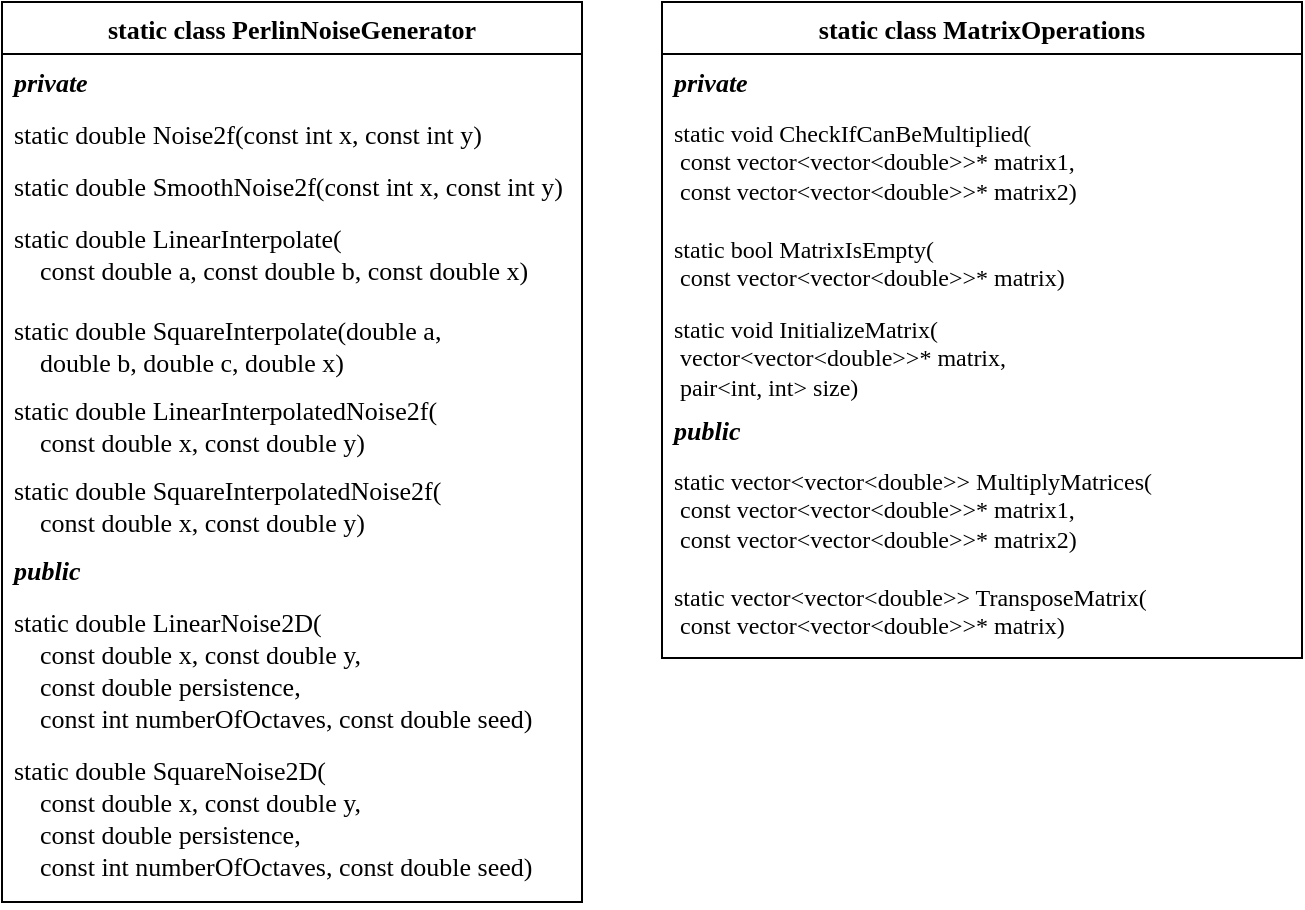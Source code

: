 <mxfile version="21.1.2" type="device" pages="9">
  <diagram id="xBpeeoNmWK5TZJDFUNut" name="MathTools">
    <mxGraphModel dx="1114" dy="674" grid="1" gridSize="10" guides="1" tooltips="1" connect="1" arrows="1" fold="1" page="1" pageScale="1" pageWidth="827" pageHeight="1169" math="0" shadow="0">
      <root>
        <mxCell id="0" />
        <mxCell id="1" parent="0" />
        <mxCell id="Hk_JJC-ydOtHoDzi3_xJ-1" value="static class PerlinNoiseGenerator" style="swimlane;fontStyle=1;childLayout=stackLayout;horizontal=1;startSize=26;fillColor=none;horizontalStack=0;resizeParent=1;resizeParentMax=0;resizeLast=0;collapsible=1;marginBottom=0;fontFamily=Times New Roman;fontSize=13;" vertex="1" parent="1">
          <mxGeometry x="20" y="79" width="290" height="450" as="geometry" />
        </mxCell>
        <mxCell id="Hk_JJC-ydOtHoDzi3_xJ-2" value="private" style="text;strokeColor=none;fillColor=none;align=left;verticalAlign=top;spacingLeft=4;spacingRight=4;overflow=hidden;rotatable=0;points=[[0,0.5],[1,0.5]];portConstraint=eastwest;fontStyle=3;fontFamily=Times New Roman;fontSize=13;" vertex="1" parent="Hk_JJC-ydOtHoDzi3_xJ-1">
          <mxGeometry y="26" width="290" height="26" as="geometry" />
        </mxCell>
        <mxCell id="Hk_JJC-ydOtHoDzi3_xJ-3" value="static double Noise2f(const int x, const int y)" style="text;strokeColor=none;fillColor=none;align=left;verticalAlign=top;spacingLeft=4;spacingRight=4;overflow=hidden;rotatable=0;points=[[0,0.5],[1,0.5]];portConstraint=eastwest;fontFamily=Times New Roman;fontSize=13;" vertex="1" parent="Hk_JJC-ydOtHoDzi3_xJ-1">
          <mxGeometry y="52" width="290" height="26" as="geometry" />
        </mxCell>
        <mxCell id="Hk_JJC-ydOtHoDzi3_xJ-4" value="static double SmoothNoise2f(const int x, const int y)" style="text;strokeColor=none;fillColor=none;align=left;verticalAlign=top;spacingLeft=4;spacingRight=4;overflow=hidden;rotatable=0;points=[[0,0.5],[1,0.5]];portConstraint=eastwest;fontFamily=Times New Roman;fontSize=13;" vertex="1" parent="Hk_JJC-ydOtHoDzi3_xJ-1">
          <mxGeometry y="78" width="290" height="26" as="geometry" />
        </mxCell>
        <mxCell id="Hk_JJC-ydOtHoDzi3_xJ-5" value="static double LinearInterpolate(&#xa;    const double a, const double b, const double x)" style="text;strokeColor=none;fillColor=none;align=left;verticalAlign=top;spacingLeft=4;spacingRight=4;overflow=hidden;rotatable=0;points=[[0,0.5],[1,0.5]];portConstraint=eastwest;fontFamily=Times New Roman;fontSize=13;" vertex="1" parent="Hk_JJC-ydOtHoDzi3_xJ-1">
          <mxGeometry y="104" width="290" height="46" as="geometry" />
        </mxCell>
        <mxCell id="Hk_JJC-ydOtHoDzi3_xJ-6" value="static double SquareInterpolate(double a, &#xa;    double b, double c, double x)" style="text;strokeColor=none;fillColor=none;align=left;verticalAlign=top;spacingLeft=4;spacingRight=4;overflow=hidden;rotatable=0;points=[[0,0.5],[1,0.5]];portConstraint=eastwest;fontFamily=Times New Roman;fontSize=13;" vertex="1" parent="Hk_JJC-ydOtHoDzi3_xJ-1">
          <mxGeometry y="150" width="290" height="40" as="geometry" />
        </mxCell>
        <mxCell id="Hk_JJC-ydOtHoDzi3_xJ-7" value="static double LinearInterpolatedNoise2f(&#xa;    const double x, const double y)" style="text;strokeColor=none;fillColor=none;align=left;verticalAlign=top;spacingLeft=4;spacingRight=4;overflow=hidden;rotatable=0;points=[[0,0.5],[1,0.5]];portConstraint=eastwest;fontFamily=Times New Roman;fontSize=13;" vertex="1" parent="Hk_JJC-ydOtHoDzi3_xJ-1">
          <mxGeometry y="190" width="290" height="40" as="geometry" />
        </mxCell>
        <mxCell id="Hk_JJC-ydOtHoDzi3_xJ-8" value="static double SquareInterpolatedNoise2f(&#xa;    const double x, const double y)" style="text;strokeColor=none;fillColor=none;align=left;verticalAlign=top;spacingLeft=4;spacingRight=4;overflow=hidden;rotatable=0;points=[[0,0.5],[1,0.5]];portConstraint=eastwest;fontFamily=Times New Roman;fontSize=13;" vertex="1" parent="Hk_JJC-ydOtHoDzi3_xJ-1">
          <mxGeometry y="230" width="290" height="40" as="geometry" />
        </mxCell>
        <mxCell id="Hk_JJC-ydOtHoDzi3_xJ-9" value="public" style="text;strokeColor=none;fillColor=none;align=left;verticalAlign=top;spacingLeft=4;spacingRight=4;overflow=hidden;rotatable=0;points=[[0,0.5],[1,0.5]];portConstraint=eastwest;fontStyle=3;fontFamily=Times New Roman;fontSize=13;" vertex="1" parent="Hk_JJC-ydOtHoDzi3_xJ-1">
          <mxGeometry y="270" width="290" height="26" as="geometry" />
        </mxCell>
        <mxCell id="Hk_JJC-ydOtHoDzi3_xJ-10" value="static double LinearNoise2D(&#xa;    const double x, const double y, &#xa;    const double persistence, &#xa;    const int numberOfOctaves, const double seed)" style="text;strokeColor=none;fillColor=none;align=left;verticalAlign=top;spacingLeft=4;spacingRight=4;overflow=hidden;rotatable=0;points=[[0,0.5],[1,0.5]];portConstraint=eastwest;fontFamily=Times New Roman;fontSize=13;" vertex="1" parent="Hk_JJC-ydOtHoDzi3_xJ-1">
          <mxGeometry y="296" width="290" height="74" as="geometry" />
        </mxCell>
        <mxCell id="Hk_JJC-ydOtHoDzi3_xJ-11" value="static double SquareNoise2D(&#xa;    const double x, const double y, &#xa;    const double persistence, &#xa;    const int numberOfOctaves, const double seed)" style="text;strokeColor=none;fillColor=none;align=left;verticalAlign=top;spacingLeft=4;spacingRight=4;overflow=hidden;rotatable=0;points=[[0,0.5],[1,0.5]];portConstraint=eastwest;fontFamily=Times New Roman;fontSize=13;" vertex="1" parent="Hk_JJC-ydOtHoDzi3_xJ-1">
          <mxGeometry y="370" width="290" height="80" as="geometry" />
        </mxCell>
        <mxCell id="Hk_JJC-ydOtHoDzi3_xJ-12" value="static class MatrixOperations" style="swimlane;fontStyle=1;childLayout=stackLayout;horizontal=1;startSize=26;fillColor=none;horizontalStack=0;resizeParent=1;resizeParentMax=0;resizeLast=0;collapsible=1;marginBottom=0;fontFamily=Times New Roman;fontSize=13;" vertex="1" parent="1">
          <mxGeometry x="350" y="79" width="320" height="328" as="geometry" />
        </mxCell>
        <mxCell id="Hk_JJC-ydOtHoDzi3_xJ-13" value="private" style="text;strokeColor=none;fillColor=none;align=left;verticalAlign=top;spacingLeft=4;spacingRight=4;overflow=hidden;rotatable=0;points=[[0,0.5],[1,0.5]];portConstraint=eastwest;fontStyle=3;fontFamily=Times New Roman;fontSize=13;" vertex="1" parent="Hk_JJC-ydOtHoDzi3_xJ-12">
          <mxGeometry y="26" width="320" height="26" as="geometry" />
        </mxCell>
        <mxCell id="Hk_JJC-ydOtHoDzi3_xJ-25" value="&lt;div&gt;static void CheckIfCanBeMultiplied(&lt;/div&gt;&lt;div&gt;				&lt;span style=&quot;white-space: pre;&quot;&gt;	&lt;/span&gt;const vector&amp;lt;vector&amp;lt;double&amp;gt;&amp;gt;* matrix1,&lt;/div&gt;&lt;div&gt;&lt;span style=&quot;&quot;&gt;				&lt;/span&gt;&lt;span style=&quot;white-space: pre;&quot;&gt;	&lt;/span&gt;const vector&amp;lt;vector&amp;lt;double&amp;gt;&amp;gt;* matrix2)&lt;/div&gt;" style="text;strokeColor=none;fillColor=none;align=left;verticalAlign=top;spacingLeft=4;spacingRight=4;overflow=hidden;rotatable=0;points=[[0,0.5],[1,0.5]];portConstraint=eastwest;whiteSpace=wrap;html=1;fontFamily=Times New Roman;" vertex="1" parent="Hk_JJC-ydOtHoDzi3_xJ-12">
          <mxGeometry y="52" width="320" height="58" as="geometry" />
        </mxCell>
        <mxCell id="Hk_JJC-ydOtHoDzi3_xJ-26" value="static bool MatrixIsEmpty(&lt;br&gt;&lt;span style=&quot;white-space: pre;&quot;&gt;	&lt;/span&gt;const vector&amp;lt;vector&amp;lt;double&amp;gt;&amp;gt;* matrix)" style="text;strokeColor=none;fillColor=none;align=left;verticalAlign=top;spacingLeft=4;spacingRight=4;overflow=hidden;rotatable=0;points=[[0,0.5],[1,0.5]];portConstraint=eastwest;whiteSpace=wrap;html=1;fontFamily=Times New Roman;" vertex="1" parent="Hk_JJC-ydOtHoDzi3_xJ-12">
          <mxGeometry y="110" width="320" height="40" as="geometry" />
        </mxCell>
        <mxCell id="Hk_JJC-ydOtHoDzi3_xJ-27" value="&lt;div&gt;static void InitializeMatrix(&lt;/div&gt;&lt;div&gt;				&lt;span style=&quot;white-space: pre;&quot;&gt;	&lt;/span&gt;vector&amp;lt;vector&amp;lt;double&amp;gt;&amp;gt;* matrix,&lt;/div&gt;&lt;div&gt;&lt;span style=&quot;white-space: pre;&quot;&gt;	&lt;/span&gt;pair&amp;lt;int, int&amp;gt; size)&lt;/div&gt;" style="text;strokeColor=none;fillColor=none;align=left;verticalAlign=top;spacingLeft=4;spacingRight=4;overflow=hidden;rotatable=0;points=[[0,0.5],[1,0.5]];portConstraint=eastwest;whiteSpace=wrap;html=1;fontFamily=Times New Roman;" vertex="1" parent="Hk_JJC-ydOtHoDzi3_xJ-12">
          <mxGeometry y="150" width="320" height="50" as="geometry" />
        </mxCell>
        <mxCell id="Hk_JJC-ydOtHoDzi3_xJ-20" value="public" style="text;strokeColor=none;fillColor=none;align=left;verticalAlign=top;spacingLeft=4;spacingRight=4;overflow=hidden;rotatable=0;points=[[0,0.5],[1,0.5]];portConstraint=eastwest;fontStyle=3;fontFamily=Times New Roman;fontSize=13;" vertex="1" parent="Hk_JJC-ydOtHoDzi3_xJ-12">
          <mxGeometry y="200" width="320" height="26" as="geometry" />
        </mxCell>
        <mxCell id="Hk_JJC-ydOtHoDzi3_xJ-23" value="&lt;div&gt;static vector&amp;lt;vector&amp;lt;double&amp;gt;&amp;gt; MultiplyMatrices(&lt;/div&gt;&lt;div&gt;				&lt;span style=&quot;white-space: pre;&quot;&gt;	&lt;/span&gt;const vector&amp;lt;vector&amp;lt;double&amp;gt;&amp;gt;* matrix1,&lt;/div&gt;&lt;div&gt;&lt;span style=&quot;&quot;&gt;				&lt;/span&gt;&lt;span style=&quot;white-space: pre;&quot;&gt;	&lt;/span&gt;const vector&amp;lt;vector&amp;lt;double&amp;gt;&amp;gt;* matrix2)&lt;/div&gt;" style="text;strokeColor=none;fillColor=none;align=left;verticalAlign=top;spacingLeft=4;spacingRight=4;overflow=hidden;rotatable=0;points=[[0,0.5],[1,0.5]];portConstraint=eastwest;whiteSpace=wrap;html=1;fontFamily=Times New Roman;" vertex="1" parent="Hk_JJC-ydOtHoDzi3_xJ-12">
          <mxGeometry y="226" width="320" height="58" as="geometry" />
        </mxCell>
        <mxCell id="Hk_JJC-ydOtHoDzi3_xJ-24" value="&lt;div&gt;static vector&amp;lt;vector&amp;lt;double&amp;gt;&amp;gt; TransposeMatrix(&lt;/div&gt;&lt;div&gt;				&lt;span style=&quot;white-space: pre;&quot;&gt;	&lt;/span&gt;const vector&amp;lt;vector&amp;lt;double&amp;gt;&amp;gt;* matrix)&lt;/div&gt;" style="text;strokeColor=none;fillColor=none;align=left;verticalAlign=top;spacingLeft=4;spacingRight=4;overflow=hidden;rotatable=0;points=[[0,0.5],[1,0.5]];portConstraint=eastwest;whiteSpace=wrap;html=1;fontFamily=Times New Roman;" vertex="1" parent="Hk_JJC-ydOtHoDzi3_xJ-12">
          <mxGeometry y="284" width="320" height="44" as="geometry" />
        </mxCell>
      </root>
    </mxGraphModel>
  </diagram>
  <diagram id="9wK-Dreh1ihX0EcdUHxR" name="RawTextureConverters">
    <mxGraphModel dx="1354" dy="674" grid="1" gridSize="10" guides="1" tooltips="1" connect="1" arrows="1" fold="1" page="1" pageScale="1" pageWidth="827" pageHeight="1169" math="0" shadow="0">
      <root>
        <mxCell id="0" />
        <mxCell id="1" parent="0" />
        <mxCell id="SieYb8Y1K3ome5ax8vdq-1" value="class RGBAToRawConverter" style="swimlane;fontStyle=0;childLayout=stackLayout;horizontal=1;startSize=26;fillColor=none;horizontalStack=0;resizeParent=1;resizeParentMax=0;resizeLast=0;collapsible=1;marginBottom=0;whiteSpace=wrap;html=1;fontFamily=Times New Roman;" parent="1" vertex="1">
          <mxGeometry x="140" y="200" width="370" height="52" as="geometry" />
        </mxCell>
        <mxCell id="SieYb8Y1K3ome5ax8vdq-2" value="RawImage Convert(Mat4d image,&amp;nbsp;pair&amp;lt;double, double&amp;gt; dynamicRange)" style="text;strokeColor=none;fillColor=none;align=left;verticalAlign=top;spacingLeft=4;spacingRight=4;overflow=hidden;rotatable=0;points=[[0,0.5],[1,0.5]];portConstraint=eastwest;whiteSpace=wrap;html=1;fontFamily=Times New Roman;" parent="SieYb8Y1K3ome5ax8vdq-1" vertex="1">
          <mxGeometry y="26" width="370" height="26" as="geometry" />
        </mxCell>
        <mxCell id="SieYb8Y1K3ome5ax8vdq-5" value="class HubbleToRawConverter" style="swimlane;fontStyle=0;childLayout=stackLayout;horizontal=1;startSize=26;fillColor=none;horizontalStack=0;resizeParent=1;resizeParentMax=0;resizeLast=0;collapsible=1;marginBottom=0;whiteSpace=wrap;html=1;fontFamily=Times New Roman;" parent="1" vertex="1">
          <mxGeometry x="140" y="270" width="370" height="52" as="geometry" />
        </mxCell>
        <mxCell id="SieYb8Y1K3ome5ax8vdq-6" value="RawImage Convert(Mat4d image,&amp;nbsp;pair&amp;lt;double, double&amp;gt; dynamicRange)" style="text;strokeColor=none;fillColor=none;align=left;verticalAlign=top;spacingLeft=4;spacingRight=4;overflow=hidden;rotatable=0;points=[[0,0.5],[1,0.5]];portConstraint=eastwest;whiteSpace=wrap;html=1;fontFamily=Times New Roman;" parent="SieYb8Y1K3ome5ax8vdq-5" vertex="1">
          <mxGeometry y="26" width="370" height="26" as="geometry" />
        </mxCell>
      </root>
    </mxGraphModel>
  </diagram>
  <diagram id="C5RBs43oDa-KdzZeNtuy" name="Sky">
    <mxGraphModel dx="1354" dy="674" grid="1" gridSize="10" guides="1" tooltips="1" connect="1" arrows="1" fold="1" page="1" pageScale="1" pageWidth="827" pageHeight="1169" math="0" shadow="0">
      <root>
        <mxCell id="WIyWlLk6GJQsqaUBKTNV-0" />
        <mxCell id="WIyWlLk6GJQsqaUBKTNV-1" parent="WIyWlLk6GJQsqaUBKTNV-0" />
        <mxCell id="SZyjdiMSBCn0XsSWIT7a-0" value="enum LightSourceType" style="swimlane;fontStyle=0;childLayout=stackLayout;horizontal=1;startSize=26;fillColor=none;horizontalStack=0;resizeParent=1;resizeParentMax=0;resizeLast=0;collapsible=1;marginBottom=0;fontFamily=Times New Roman;fontSize=13;" parent="WIyWlLk6GJQsqaUBKTNV-1" vertex="1">
          <mxGeometry x="470" y="31" width="140" height="104" as="geometry" />
        </mxCell>
        <mxCell id="SZyjdiMSBCn0XsSWIT7a-1" value="CS_POINT" style="text;strokeColor=none;fillColor=none;align=left;verticalAlign=top;spacingLeft=4;spacingRight=4;overflow=hidden;rotatable=0;points=[[0,0.5],[1,0.5]];portConstraint=eastwest;fontFamily=Times New Roman;fontSize=13;" parent="SZyjdiMSBCn0XsSWIT7a-0" vertex="1">
          <mxGeometry y="26" width="140" height="26" as="geometry" />
        </mxCell>
        <mxCell id="SZyjdiMSBCn0XsSWIT7a-2" value="CS_AMBIENT" style="text;strokeColor=none;fillColor=none;align=left;verticalAlign=top;spacingLeft=4;spacingRight=4;overflow=hidden;rotatable=0;points=[[0,0.5],[1,0.5]];portConstraint=eastwest;fontFamily=Times New Roman;fontSize=13;" parent="SZyjdiMSBCn0XsSWIT7a-0" vertex="1">
          <mxGeometry y="52" width="140" height="26" as="geometry" />
        </mxCell>
        <mxCell id="SZyjdiMSBCn0XsSWIT7a-3" value="CS_TEXTURE" style="text;strokeColor=none;fillColor=none;align=left;verticalAlign=top;spacingLeft=4;spacingRight=4;overflow=hidden;rotatable=0;points=[[0,0.5],[1,0.5]];portConstraint=eastwest;fontFamily=Times New Roman;fontSize=13;" parent="SZyjdiMSBCn0XsSWIT7a-0" vertex="1">
          <mxGeometry y="78" width="140" height="26" as="geometry" />
        </mxCell>
        <mxCell id="SZyjdiMSBCn0XsSWIT7a-4" value="struct LightSource" style="swimlane;fontStyle=0;childLayout=stackLayout;horizontal=1;startSize=26;fillColor=none;horizontalStack=0;resizeParent=1;resizeParentMax=0;resizeLast=0;collapsible=1;marginBottom=0;fontFamily=Times New Roman;fontSize=13;" parent="WIyWlLk6GJQsqaUBKTNV-1" vertex="1">
          <mxGeometry x="470" y="163" width="140" height="52" as="geometry" />
        </mxCell>
        <mxCell id="SZyjdiMSBCn0XsSWIT7a-5" value="LightSourceType type" style="text;strokeColor=none;fillColor=none;align=left;verticalAlign=top;spacingLeft=4;spacingRight=4;overflow=hidden;rotatable=0;points=[[0,0.5],[1,0.5]];portConstraint=eastwest;fontFamily=Times New Roman;fontSize=13;" parent="SZyjdiMSBCn0XsSWIT7a-4" vertex="1">
          <mxGeometry y="26" width="140" height="26" as="geometry" />
        </mxCell>
        <mxCell id="SZyjdiMSBCn0XsSWIT7a-8" value="1" style="endArrow=none;html=1;endSize=12;startArrow=diamondThin;startSize=14;startFill=1;edgeStyle=orthogonalEdgeStyle;align=left;verticalAlign=bottom;rounded=1;exitX=0.5;exitY=0;exitDx=0;exitDy=0;entryX=0;entryY=0.5;entryDx=0;entryDy=0;endFill=0;fontFamily=Times New Roman;fontSize=13;" parent="WIyWlLk6GJQsqaUBKTNV-1" source="SZyjdiMSBCn0XsSWIT7a-4" target="SZyjdiMSBCn0XsSWIT7a-2" edge="1">
          <mxGeometry x="-0.042" y="10" relative="1" as="geometry">
            <mxPoint x="290" y="41" as="sourcePoint" />
            <mxPoint x="450" y="41" as="targetPoint" />
            <Array as="points">
              <mxPoint x="540" y="150" />
              <mxPoint x="460" y="150" />
              <mxPoint x="460" y="100" />
              <mxPoint x="470" y="100" />
            </Array>
            <mxPoint as="offset" />
          </mxGeometry>
        </mxCell>
        <mxCell id="SZyjdiMSBCn0XsSWIT7a-9" value="struct ColoredLightSource" style="swimlane;fontStyle=0;childLayout=stackLayout;horizontal=1;startSize=26;fillColor=none;horizontalStack=0;resizeParent=1;resizeParentMax=0;resizeLast=0;collapsible=1;marginBottom=0;fontFamily=Times New Roman;fontSize=13;" parent="WIyWlLk6GJQsqaUBKTNV-1" vertex="1">
          <mxGeometry x="660" y="150" width="140" height="78" as="geometry" />
        </mxCell>
        <mxCell id="SZyjdiMSBCn0XsSWIT7a-10" value="vector&lt;double&gt; color" style="text;strokeColor=none;fillColor=none;align=left;verticalAlign=top;spacingLeft=4;spacingRight=4;overflow=hidden;rotatable=0;points=[[0,0.5],[1,0.5]];portConstraint=eastwest;fontFamily=Times New Roman;fontSize=13;" parent="SZyjdiMSBCn0XsSWIT7a-9" vertex="1">
          <mxGeometry y="26" width="140" height="26" as="geometry" />
        </mxCell>
        <mxCell id="SZyjdiMSBCn0XsSWIT7a-11" value="double brightness" style="text;strokeColor=none;fillColor=none;align=left;verticalAlign=top;spacingLeft=4;spacingRight=4;overflow=hidden;rotatable=0;points=[[0,0.5],[1,0.5]];portConstraint=eastwest;fontFamily=Times New Roman;fontSize=13;" parent="SZyjdiMSBCn0XsSWIT7a-9" vertex="1">
          <mxGeometry y="52" width="140" height="26" as="geometry" />
        </mxCell>
        <mxCell id="SZyjdiMSBCn0XsSWIT7a-13" value="" style="endArrow=block;endFill=0;endSize=12;html=1;rounded=1;exitX=0;exitY=0.25;exitDx=0;exitDy=0;edgeStyle=orthogonalEdgeStyle;entryX=1;entryY=0.25;entryDx=0;entryDy=0;fontFamily=Times New Roman;fontSize=13;" parent="WIyWlLk6GJQsqaUBKTNV-1" source="SZyjdiMSBCn0XsSWIT7a-9" target="SZyjdiMSBCn0XsSWIT7a-4" edge="1">
          <mxGeometry width="160" relative="1" as="geometry">
            <mxPoint x="440" y="171" as="sourcePoint" />
            <mxPoint x="700" y="161" as="targetPoint" />
            <Array as="points">
              <mxPoint x="660" y="176" />
            </Array>
          </mxGeometry>
        </mxCell>
        <mxCell id="SZyjdiMSBCn0XsSWIT7a-14" value="struct PointLightSource" style="swimlane;fontStyle=0;childLayout=stackLayout;horizontal=1;startSize=26;fillColor=none;horizontalStack=0;resizeParent=1;resizeParentMax=0;resizeLast=0;collapsible=1;marginBottom=0;fontFamily=Times New Roman;fontSize=13;" parent="WIyWlLk6GJQsqaUBKTNV-1" vertex="1">
          <mxGeometry x="630" y="261" width="160" height="52" as="geometry" />
        </mxCell>
        <mxCell id="SZyjdiMSBCn0XsSWIT7a-15" value="pair&lt;double, double&gt; pos" style="text;strokeColor=none;fillColor=none;align=left;verticalAlign=top;spacingLeft=4;spacingRight=4;overflow=hidden;rotatable=0;points=[[0,0.5],[1,0.5]];portConstraint=eastwest;fontFamily=Times New Roman;fontSize=13;" parent="SZyjdiMSBCn0XsSWIT7a-14" vertex="1">
          <mxGeometry y="26" width="160" height="26" as="geometry" />
        </mxCell>
        <mxCell id="SZyjdiMSBCn0XsSWIT7a-18" value="" style="endArrow=block;endFill=0;endSize=12;html=1;rounded=1;edgeStyle=orthogonalEdgeStyle;exitX=0.5;exitY=0;exitDx=0;exitDy=0;entryX=0.5;entryY=1;entryDx=0;entryDy=0;entryPerimeter=0;fontFamily=Times New Roman;fontSize=13;" parent="WIyWlLk6GJQsqaUBKTNV-1" source="SZyjdiMSBCn0XsSWIT7a-14" target="SZyjdiMSBCn0XsSWIT7a-11" edge="1">
          <mxGeometry width="160" relative="1" as="geometry">
            <mxPoint x="650" y="-129" as="sourcePoint" />
            <mxPoint x="560" y="211" as="targetPoint" />
            <Array as="points">
              <mxPoint x="700" y="250" />
              <mxPoint x="730" y="250" />
            </Array>
          </mxGeometry>
        </mxCell>
        <mxCell id="SZyjdiMSBCn0XsSWIT7a-19" value="struct AmbientLightSource" style="swimlane;fontStyle=0;childLayout=stackLayout;horizontal=1;startSize=26;fillColor=none;horizontalStack=0;resizeParent=1;resizeParentMax=0;resizeLast=0;collapsible=1;marginBottom=0;fontFamily=Times New Roman;fontSize=13;" parent="WIyWlLk6GJQsqaUBKTNV-1" vertex="1">
          <mxGeometry x="470" y="261" width="140" height="52" as="geometry" />
        </mxCell>
        <mxCell id="SZyjdiMSBCn0XsSWIT7a-23" value="" style="endArrow=block;endFill=0;endSize=12;html=1;rounded=1;edgeStyle=orthogonalEdgeStyle;entryX=0.5;entryY=1;entryDx=0;entryDy=0;exitX=0.5;exitY=0;exitDx=0;exitDy=0;entryPerimeter=0;fontFamily=Times New Roman;fontSize=13;" parent="WIyWlLk6GJQsqaUBKTNV-1" source="SZyjdiMSBCn0XsSWIT7a-19" target="SZyjdiMSBCn0XsSWIT7a-11" edge="1">
          <mxGeometry width="160" relative="1" as="geometry">
            <mxPoint x="690" y="-27" as="sourcePoint" />
            <mxPoint x="653" y="-26.5" as="targetPoint" />
            <Array as="points">
              <mxPoint x="540" y="250" />
              <mxPoint x="730" y="250" />
            </Array>
          </mxGeometry>
        </mxCell>
        <mxCell id="Obw8WQ8diCQGSkCheM-I-0" value="class Clouds" style="swimlane;fontStyle=1;align=center;verticalAlign=top;childLayout=stackLayout;horizontal=1;startSize=26;horizontalStack=0;resizeParent=1;resizeParentMax=0;resizeLast=0;collapsible=1;marginBottom=0;fontFamily=Times New Roman;fontSize=13;" parent="WIyWlLk6GJQsqaUBKTNV-1" vertex="1">
          <mxGeometry x="30" y="31" width="390" height="710" as="geometry" />
        </mxCell>
        <mxCell id="Obw8WQ8diCQGSkCheM-I-1" value="private" style="text;strokeColor=none;fillColor=none;align=left;verticalAlign=top;spacingLeft=4;spacingRight=4;overflow=hidden;rotatable=0;points=[[0,0.5],[1,0.5]];portConstraint=eastwest;fontStyle=3;fontFamily=Times New Roman;fontSize=13;" parent="Obw8WQ8diCQGSkCheM-I-0" vertex="1">
          <mxGeometry y="26" width="390" height="26" as="geometry" />
        </mxCell>
        <mxCell id="Obw8WQ8diCQGSkCheM-I-2" value="double cloudValueMultiplier" style="text;strokeColor=none;fillColor=none;align=left;verticalAlign=top;spacingLeft=4;spacingRight=4;overflow=hidden;rotatable=0;points=[[0,0.5],[1,0.5]];portConstraint=eastwest;fontFamily=Times New Roman;fontSize=13;" parent="Obw8WQ8diCQGSkCheM-I-0" vertex="1">
          <mxGeometry y="52" width="390" height="26" as="geometry" />
        </mxCell>
        <mxCell id="Obw8WQ8diCQGSkCheM-I-3" value="double cutoff" style="text;strokeColor=none;fillColor=none;align=left;verticalAlign=top;spacingLeft=4;spacingRight=4;overflow=hidden;rotatable=0;points=[[0,0.5],[1,0.5]];portConstraint=eastwest;fontFamily=Times New Roman;fontSize=13;" parent="Obw8WQ8diCQGSkCheM-I-0" vertex="1">
          <mxGeometry y="78" width="390" height="26" as="geometry" />
        </mxCell>
        <mxCell id="Obw8WQ8diCQGSkCheM-I-13" value="double persistence" style="text;strokeColor=none;fillColor=none;align=left;verticalAlign=top;spacingLeft=4;spacingRight=4;overflow=hidden;rotatable=0;points=[[0,0.5],[1,0.5]];portConstraint=eastwest;fontFamily=Times New Roman;fontSize=13;" parent="Obw8WQ8diCQGSkCheM-I-0" vertex="1">
          <mxGeometry y="104" width="390" height="26" as="geometry" />
        </mxCell>
        <mxCell id="Obw8WQ8diCQGSkCheM-I-14" value="uint numberOfOctaves" style="text;strokeColor=none;fillColor=none;align=left;verticalAlign=top;spacingLeft=4;spacingRight=4;overflow=hidden;rotatable=0;points=[[0,0.5],[1,0.5]];portConstraint=eastwest;fontFamily=Times New Roman;fontSize=13;" parent="Obw8WQ8diCQGSkCheM-I-0" vertex="1">
          <mxGeometry y="130" width="390" height="26" as="geometry" />
        </mxCell>
        <mxCell id="Obw8WQ8diCQGSkCheM-I-15" value="double ambientBrightness" style="text;strokeColor=none;fillColor=none;align=left;verticalAlign=top;spacingLeft=4;spacingRight=4;overflow=hidden;rotatable=0;points=[[0,0.5],[1,0.5]];portConstraint=eastwest;fontFamily=Times New Roman;fontSize=13;" parent="Obw8WQ8diCQGSkCheM-I-0" vertex="1">
          <mxGeometry y="156" width="390" height="26" as="geometry" />
        </mxCell>
        <mxCell id="Obw8WQ8diCQGSkCheM-I-16" value="double highlightBrightness" style="text;strokeColor=none;fillColor=none;align=left;verticalAlign=top;spacingLeft=4;spacingRight=4;overflow=hidden;rotatable=0;points=[[0,0.5],[1,0.5]];portConstraint=eastwest;fontFamily=Times New Roman;fontSize=13;" parent="Obw8WQ8diCQGSkCheM-I-0" vertex="1">
          <mxGeometry y="182" width="390" height="26" as="geometry" />
        </mxCell>
        <mxCell id="Obw8WQ8diCQGSkCheM-I-17" value="double cloudShadingSmoothness" style="text;strokeColor=none;fillColor=none;align=left;verticalAlign=top;spacingLeft=4;spacingRight=4;overflow=hidden;rotatable=0;points=[[0,0.5],[1,0.5]];portConstraint=eastwest;fontFamily=Times New Roman;fontSize=13;" parent="Obw8WQ8diCQGSkCheM-I-0" vertex="1">
          <mxGeometry y="208" width="390" height="26" as="geometry" />
        </mxCell>
        <mxCell id="Obw8WQ8diCQGSkCheM-I-18" value="public" style="text;strokeColor=none;fillColor=none;align=left;verticalAlign=top;spacingLeft=4;spacingRight=4;overflow=hidden;rotatable=0;points=[[0,0.5],[1,0.5]];portConstraint=eastwest;fontStyle=3;fontFamily=Times New Roman;fontSize=13;" parent="Obw8WQ8diCQGSkCheM-I-0" vertex="1">
          <mxGeometry y="234" width="390" height="26" as="geometry" />
        </mxCell>
        <mxCell id="Obw8WQ8diCQGSkCheM-I-19" value="double seed" style="text;strokeColor=none;fillColor=none;align=left;verticalAlign=top;spacingLeft=4;spacingRight=4;overflow=hidden;rotatable=0;points=[[0,0.5],[1,0.5]];portConstraint=eastwest;fontFamily=Times New Roman;fontSize=13;" parent="Obw8WQ8diCQGSkCheM-I-0" vertex="1">
          <mxGeometry y="260" width="390" height="26" as="geometry" />
        </mxCell>
        <mxCell id="Obw8WQ8diCQGSkCheM-I-20" value="double scale" style="text;strokeColor=none;fillColor=none;align=left;verticalAlign=top;spacingLeft=4;spacingRight=4;overflow=hidden;rotatable=0;points=[[0,0.5],[1,0.5]];portConstraint=eastwest;fontFamily=Times New Roman;fontSize=13;" parent="Obw8WQ8diCQGSkCheM-I-0" vertex="1">
          <mxGeometry y="286" width="390" height="26" as="geometry" />
        </mxCell>
        <mxCell id="Obw8WQ8diCQGSkCheM-I-6" value="" style="line;strokeWidth=1;fillColor=none;align=left;verticalAlign=middle;spacingTop=-1;spacingLeft=3;spacingRight=3;rotatable=0;labelPosition=right;points=[];portConstraint=eastwest;fontFamily=Times New Roman;fontSize=13;" parent="Obw8WQ8diCQGSkCheM-I-0" vertex="1">
          <mxGeometry y="312" width="390" height="8" as="geometry" />
        </mxCell>
        <mxCell id="Obw8WQ8diCQGSkCheM-I-7" value="public" style="text;strokeColor=none;fillColor=none;align=left;verticalAlign=top;spacingLeft=4;spacingRight=4;overflow=hidden;rotatable=0;points=[[0,0.5],[1,0.5]];portConstraint=eastwest;fontStyle=3;fontFamily=Times New Roman;fontSize=13;" parent="Obw8WQ8diCQGSkCheM-I-0" vertex="1">
          <mxGeometry y="320" width="390" height="26" as="geometry" />
        </mxCell>
        <mxCell id="Obw8WQ8diCQGSkCheM-I-12" value="void SetCutoff(double cutoff)" style="text;strokeColor=none;fillColor=none;align=left;verticalAlign=top;spacingLeft=4;spacingRight=4;overflow=hidden;rotatable=0;points=[[0,0.5],[1,0.5]];portConstraint=eastwest;fontFamily=Times New Roman;fontSize=13;" parent="Obw8WQ8diCQGSkCheM-I-0" vertex="1">
          <mxGeometry y="346" width="390" height="26" as="geometry" />
        </mxCell>
        <mxCell id="Obw8WQ8diCQGSkCheM-I-25" value="double GetCutoff()" style="text;strokeColor=none;fillColor=none;align=left;verticalAlign=top;spacingLeft=4;spacingRight=4;overflow=hidden;rotatable=0;points=[[0,0.5],[1,0.5]];portConstraint=eastwest;fontFamily=Times New Roman;fontSize=13;" parent="Obw8WQ8diCQGSkCheM-I-0" vertex="1">
          <mxGeometry y="372" width="390" height="26" as="geometry" />
        </mxCell>
        <mxCell id="Obw8WQ8diCQGSkCheM-I-29" value="void SetCloudShadingSmoothness(double cloudShadingSmoothness)" style="text;strokeColor=none;fillColor=none;align=left;verticalAlign=top;spacingLeft=4;spacingRight=4;overflow=hidden;rotatable=0;points=[[0,0.5],[1,0.5]];portConstraint=eastwest;fontFamily=Times New Roman;fontSize=13;" parent="Obw8WQ8diCQGSkCheM-I-0" vertex="1">
          <mxGeometry y="398" width="390" height="26" as="geometry" />
        </mxCell>
        <mxCell id="Obw8WQ8diCQGSkCheM-I-28" value="double GetCloudShadingSmoothness()" style="text;strokeColor=none;fillColor=none;align=left;verticalAlign=top;spacingLeft=4;spacingRight=4;overflow=hidden;rotatable=0;points=[[0,0.5],[1,0.5]];portConstraint=eastwest;fontFamily=Times New Roman;fontSize=13;" parent="Obw8WQ8diCQGSkCheM-I-0" vertex="1">
          <mxGeometry y="424" width="390" height="26" as="geometry" />
        </mxCell>
        <mxCell id="Obw8WQ8diCQGSkCheM-I-27" value="void SetCloudValueMultiplier(double cloudValueMultiplier)" style="text;strokeColor=none;fillColor=none;align=left;verticalAlign=top;spacingLeft=4;spacingRight=4;overflow=hidden;rotatable=0;points=[[0,0.5],[1,0.5]];portConstraint=eastwest;fontFamily=Times New Roman;fontSize=13;" parent="Obw8WQ8diCQGSkCheM-I-0" vertex="1">
          <mxGeometry y="450" width="390" height="26" as="geometry" />
        </mxCell>
        <mxCell id="Obw8WQ8diCQGSkCheM-I-26" value="double GetCloudValueMultiplier()" style="text;strokeColor=none;fillColor=none;align=left;verticalAlign=top;spacingLeft=4;spacingRight=4;overflow=hidden;rotatable=0;points=[[0,0.5],[1,0.5]];portConstraint=eastwest;fontFamily=Times New Roman;fontSize=13;" parent="Obw8WQ8diCQGSkCheM-I-0" vertex="1">
          <mxGeometry y="476" width="390" height="26" as="geometry" />
        </mxCell>
        <mxCell id="Obw8WQ8diCQGSkCheM-I-24" value="void SetPersistence(double persistence)" style="text;strokeColor=none;fillColor=none;align=left;verticalAlign=top;spacingLeft=4;spacingRight=4;overflow=hidden;rotatable=0;points=[[0,0.5],[1,0.5]];portConstraint=eastwest;fontFamily=Times New Roman;fontSize=13;" parent="Obw8WQ8diCQGSkCheM-I-0" vertex="1">
          <mxGeometry y="502" width="390" height="26" as="geometry" />
        </mxCell>
        <mxCell id="Obw8WQ8diCQGSkCheM-I-30" value="double GetPersistence()" style="text;strokeColor=none;fillColor=none;align=left;verticalAlign=top;spacingLeft=4;spacingRight=4;overflow=hidden;rotatable=0;points=[[0,0.5],[1,0.5]];portConstraint=eastwest;fontFamily=Times New Roman;fontSize=13;" parent="Obw8WQ8diCQGSkCheM-I-0" vertex="1">
          <mxGeometry y="528" width="390" height="26" as="geometry" />
        </mxCell>
        <mxCell id="Obw8WQ8diCQGSkCheM-I-35" value="void SetNumberOfOctaves(unsigned int numberOfOctaves)" style="text;strokeColor=none;fillColor=none;align=left;verticalAlign=top;spacingLeft=4;spacingRight=4;overflow=hidden;rotatable=0;points=[[0,0.5],[1,0.5]];portConstraint=eastwest;fontFamily=Times New Roman;fontSize=13;" parent="Obw8WQ8diCQGSkCheM-I-0" vertex="1">
          <mxGeometry y="554" width="390" height="26" as="geometry" />
        </mxCell>
        <mxCell id="Obw8WQ8diCQGSkCheM-I-34" value="unsigned int GetNumberOfOctaves()" style="text;strokeColor=none;fillColor=none;align=left;verticalAlign=top;spacingLeft=4;spacingRight=4;overflow=hidden;rotatable=0;points=[[0,0.5],[1,0.5]];portConstraint=eastwest;fontFamily=Times New Roman;fontSize=13;" parent="Obw8WQ8diCQGSkCheM-I-0" vertex="1">
          <mxGeometry y="580" width="390" height="26" as="geometry" />
        </mxCell>
        <mxCell id="Obw8WQ8diCQGSkCheM-I-33" value="void SetAmbientBrightness(double ambientBrightness)" style="text;strokeColor=none;fillColor=none;align=left;verticalAlign=top;spacingLeft=4;spacingRight=4;overflow=hidden;rotatable=0;points=[[0,0.5],[1,0.5]];portConstraint=eastwest;fontFamily=Times New Roman;fontSize=13;" parent="Obw8WQ8diCQGSkCheM-I-0" vertex="1">
          <mxGeometry y="606" width="390" height="26" as="geometry" />
        </mxCell>
        <mxCell id="Obw8WQ8diCQGSkCheM-I-32" value="double GetAmbientBrightness()" style="text;strokeColor=none;fillColor=none;align=left;verticalAlign=top;spacingLeft=4;spacingRight=4;overflow=hidden;rotatable=0;points=[[0,0.5],[1,0.5]];portConstraint=eastwest;fontFamily=Times New Roman;fontSize=13;" parent="Obw8WQ8diCQGSkCheM-I-0" vertex="1">
          <mxGeometry y="632" width="390" height="26" as="geometry" />
        </mxCell>
        <mxCell id="Obw8WQ8diCQGSkCheM-I-37" value="void SetHighlightBrightness(double highlightBrightness)" style="text;strokeColor=none;fillColor=none;align=left;verticalAlign=top;spacingLeft=4;spacingRight=4;overflow=hidden;rotatable=0;points=[[0,0.5],[1,0.5]];portConstraint=eastwest;fontFamily=Times New Roman;fontSize=13;" parent="Obw8WQ8diCQGSkCheM-I-0" vertex="1">
          <mxGeometry y="658" width="390" height="26" as="geometry" />
        </mxCell>
        <mxCell id="Obw8WQ8diCQGSkCheM-I-36" value="double GetHighlightBrightness()" style="text;strokeColor=none;fillColor=none;align=left;verticalAlign=top;spacingLeft=4;spacingRight=4;overflow=hidden;rotatable=0;points=[[0,0.5],[1,0.5]];portConstraint=eastwest;fontFamily=Times New Roman;fontSize=13;" parent="Obw8WQ8diCQGSkCheM-I-0" vertex="1">
          <mxGeometry y="684" width="390" height="26" as="geometry" />
        </mxCell>
        <mxCell id="OzhZvhNbevCRhVAdUaWm-0" value="struct Sky" style="swimlane;fontStyle=1;align=center;verticalAlign=top;childLayout=stackLayout;horizontal=1;startSize=26;horizontalStack=0;resizeParent=1;resizeParentMax=0;resizeLast=0;collapsible=1;marginBottom=0;fontFamily=Times New Roman;fontSize=13;" parent="WIyWlLk6GJQsqaUBKTNV-1" vertex="1">
          <mxGeometry x="470" y="361" width="220" height="112" as="geometry" />
        </mxCell>
        <mxCell id="OzhZvhNbevCRhVAdUaWm-2" value="Clouds clouds" style="text;strokeColor=none;fillColor=none;align=left;verticalAlign=top;spacingLeft=4;spacingRight=4;overflow=hidden;rotatable=0;points=[[0,0.5],[1,0.5]];portConstraint=eastwest;fontFamily=Times New Roman;fontSize=13;" parent="OzhZvhNbevCRhVAdUaWm-0" vertex="1">
          <mxGeometry y="26" width="220" height="26" as="geometry" />
        </mxCell>
        <mxCell id="mVtIdb8auZO_qag9Cke9-4" value="vector&lt;LightSource&gt; lightSources" style="text;strokeColor=none;fillColor=none;align=left;verticalAlign=top;spacingLeft=4;spacingRight=4;overflow=hidden;rotatable=0;points=[[0,0.5],[1,0.5]];portConstraint=eastwest;fontFamily=Times New Roman;fontSize=13;" parent="OzhZvhNbevCRhVAdUaWm-0" vertex="1">
          <mxGeometry y="52" width="220" height="26" as="geometry" />
        </mxCell>
        <mxCell id="jQgVZAsh0vVe6_wfeZLe-7" value="Atmosphere atmosphere" style="text;strokeColor=none;fillColor=none;align=left;verticalAlign=top;spacingLeft=4;spacingRight=4;overflow=hidden;rotatable=0;points=[[0,0.5],[1,0.5]];portConstraint=eastwest;whiteSpace=wrap;html=1;fontFamily=Times New Roman;" parent="OzhZvhNbevCRhVAdUaWm-0" vertex="1">
          <mxGeometry y="78" width="220" height="26" as="geometry" />
        </mxCell>
        <mxCell id="OzhZvhNbevCRhVAdUaWm-3" value="" style="line;strokeWidth=1;fillColor=none;align=left;verticalAlign=middle;spacingTop=-1;spacingLeft=3;spacingRight=3;rotatable=0;labelPosition=right;points=[];portConstraint=eastwest;fontFamily=Times New Roman;fontSize=13;" parent="OzhZvhNbevCRhVAdUaWm-0" vertex="1">
          <mxGeometry y="104" width="220" height="8" as="geometry" />
        </mxCell>
        <mxCell id="mVtIdb8auZO_qag9Cke9-3" value="1" style="endArrow=none;html=1;endSize=12;startArrow=diamondThin;startSize=14;startFill=0;edgeStyle=orthogonalEdgeStyle;align=left;verticalAlign=bottom;rounded=1;endFill=0;exitX=0;exitY=0.5;exitDx=0;exitDy=0;entryX=0.75;entryY=0;entryDx=0;entryDy=0;fontFamily=Times New Roman;fontSize=13;" parent="WIyWlLk6GJQsqaUBKTNV-1" source="OzhZvhNbevCRhVAdUaWm-2" target="Obw8WQ8diCQGSkCheM-I-0" edge="1">
          <mxGeometry x="0.523" y="10" relative="1" as="geometry">
            <mxPoint x="510" y="121" as="sourcePoint" />
            <mxPoint x="670" y="121" as="targetPoint" />
            <Array as="points">
              <mxPoint x="450" y="400" />
              <mxPoint x="450" y="20" />
              <mxPoint x="323" y="20" />
            </Array>
            <mxPoint as="offset" />
          </mxGeometry>
        </mxCell>
        <mxCell id="mVtIdb8auZO_qag9Cke9-5" value="0...*" style="endArrow=none;html=1;endSize=12;startArrow=diamondThin;startSize=14;startFill=0;edgeStyle=orthogonalEdgeStyle;align=left;verticalAlign=bottom;rounded=1;endFill=0;exitX=0;exitY=0.5;exitDx=0;exitDy=0;entryX=0;entryY=0.25;entryDx=0;entryDy=0;fontFamily=Times New Roman;fontSize=13;" parent="WIyWlLk6GJQsqaUBKTNV-1" source="mVtIdb8auZO_qag9Cke9-4" target="SZyjdiMSBCn0XsSWIT7a-4" edge="1">
          <mxGeometry x="0.247" y="20" relative="1" as="geometry">
            <mxPoint x="947" y="351" as="sourcePoint" />
            <mxPoint x="847" y="22" as="targetPoint" />
            <Array as="points">
              <mxPoint x="440" y="426" />
              <mxPoint x="440" y="176" />
            </Array>
            <mxPoint as="offset" />
          </mxGeometry>
        </mxCell>
        <mxCell id="jQgVZAsh0vVe6_wfeZLe-0" value="class Atmosphere" style="swimlane;fontStyle=1;align=center;verticalAlign=top;childLayout=stackLayout;horizontal=1;startSize=26;horizontalStack=0;resizeParent=1;resizeParentMax=0;resizeLast=0;collapsible=1;marginBottom=0;whiteSpace=wrap;html=1;fontFamily=Times New Roman;" parent="WIyWlLk6GJQsqaUBKTNV-1" vertex="1">
          <mxGeometry x="470" y="500" width="220" height="376" as="geometry" />
        </mxCell>
        <mxCell id="OzhZvhNbevCRhVAdUaWm-8" value="private" style="text;strokeColor=none;fillColor=none;align=left;verticalAlign=top;spacingLeft=4;spacingRight=4;overflow=hidden;rotatable=0;points=[[0,0.5],[1,0.5]];portConstraint=eastwest;fontStyle=3;fontFamily=Times New Roman;fontSize=13;" parent="jQgVZAsh0vVe6_wfeZLe-0" vertex="1">
          <mxGeometry y="26" width="220" height="26" as="geometry" />
        </mxCell>
        <mxCell id="mVtIdb8auZO_qag9Cke9-0" value="double regularLightIntensity" style="text;strokeColor=none;fillColor=none;align=left;verticalAlign=top;spacingLeft=4;spacingRight=4;overflow=hidden;rotatable=0;points=[[0,0.5],[1,0.5]];portConstraint=eastwest;fontFamily=Times New Roman;fontSize=13;" parent="jQgVZAsh0vVe6_wfeZLe-0" vertex="1">
          <mxGeometry y="52" width="220" height="26" as="geometry" />
        </mxCell>
        <mxCell id="mVtIdb8auZO_qag9Cke9-2" value="double lightFilterOpacity" style="text;strokeColor=none;fillColor=none;align=left;verticalAlign=top;spacingLeft=4;spacingRight=4;overflow=hidden;rotatable=0;points=[[0,0.5],[1,0.5]];portConstraint=eastwest;fontFamily=Times New Roman;fontSize=13;" parent="jQgVZAsh0vVe6_wfeZLe-0" vertex="1">
          <mxGeometry y="78" width="220" height="26" as="geometry" />
        </mxCell>
        <mxCell id="mVtIdb8auZO_qag9Cke9-1" value="double ambientLightIntensity" style="text;strokeColor=none;fillColor=none;align=left;verticalAlign=top;spacingLeft=4;spacingRight=4;overflow=hidden;rotatable=0;points=[[0,0.5],[1,0.5]];portConstraint=eastwest;fontFamily=Times New Roman;fontSize=13;" parent="jQgVZAsh0vVe6_wfeZLe-0" vertex="1">
          <mxGeometry y="104" width="220" height="26" as="geometry" />
        </mxCell>
        <mxCell id="jQgVZAsh0vVe6_wfeZLe-2" value="" style="line;strokeWidth=1;fillColor=none;align=left;verticalAlign=middle;spacingTop=-1;spacingLeft=3;spacingRight=3;rotatable=0;labelPosition=right;points=[];portConstraint=eastwest;strokeColor=inherit;fontFamily=Times New Roman;" parent="jQgVZAsh0vVe6_wfeZLe-0" vertex="1">
          <mxGeometry y="130" width="220" height="8" as="geometry" />
        </mxCell>
        <mxCell id="OzhZvhNbevCRhVAdUaWm-4" value="public" style="text;strokeColor=none;fillColor=none;align=left;verticalAlign=top;spacingLeft=4;spacingRight=4;overflow=hidden;rotatable=0;points=[[0,0.5],[1,0.5]];portConstraint=eastwest;fontStyle=3;fontFamily=Times New Roman;fontSize=13;" parent="jQgVZAsh0vVe6_wfeZLe-0" vertex="1">
          <mxGeometry y="138" width="220" height="26" as="geometry" />
        </mxCell>
        <mxCell id="OzhZvhNbevCRhVAdUaWm-5" value="void SetRegularLightIntensity(&#xa;    double regularLightIntensity)" style="text;strokeColor=none;fillColor=none;align=left;verticalAlign=top;spacingLeft=4;spacingRight=4;overflow=hidden;rotatable=0;points=[[0,0.5],[1,0.5]];portConstraint=eastwest;fontFamily=Times New Roman;fontSize=13;" parent="jQgVZAsh0vVe6_wfeZLe-0" vertex="1">
          <mxGeometry y="164" width="220" height="46" as="geometry" />
        </mxCell>
        <mxCell id="mVtIdb8auZO_qag9Cke9-8" value="double GetLightFilterIntensity()" style="text;strokeColor=none;fillColor=none;align=left;verticalAlign=top;spacingLeft=4;spacingRight=4;overflow=hidden;rotatable=0;points=[[0,0.5],[1,0.5]];portConstraint=eastwest;fontFamily=Times New Roman;fontSize=13;" parent="jQgVZAsh0vVe6_wfeZLe-0" vertex="1">
          <mxGeometry y="210" width="220" height="26" as="geometry" />
        </mxCell>
        <mxCell id="mVtIdb8auZO_qag9Cke9-7" value="void SetLightFilterOpacity(&#xa;    double lightFilterOpacity)" style="text;strokeColor=none;fillColor=none;align=left;verticalAlign=top;spacingLeft=4;spacingRight=4;overflow=hidden;rotatable=0;points=[[0,0.5],[1,0.5]];portConstraint=eastwest;fontFamily=Times New Roman;fontSize=13;" parent="jQgVZAsh0vVe6_wfeZLe-0" vertex="1">
          <mxGeometry y="236" width="220" height="44" as="geometry" />
        </mxCell>
        <mxCell id="mVtIdb8auZO_qag9Cke9-6" value="double GetAmbientLightOpacity()" style="text;strokeColor=none;fillColor=none;align=left;verticalAlign=top;spacingLeft=4;spacingRight=4;overflow=hidden;rotatable=0;points=[[0,0.5],[1,0.5]];portConstraint=eastwest;fontFamily=Times New Roman;fontSize=13;" parent="jQgVZAsh0vVe6_wfeZLe-0" vertex="1">
          <mxGeometry y="280" width="220" height="26" as="geometry" />
        </mxCell>
        <mxCell id="OzhZvhNbevCRhVAdUaWm-7" value="void SetAmbientLightIntensity(&#xa;    double ambientLightIntensity)" style="text;strokeColor=none;fillColor=none;align=left;verticalAlign=top;spacingLeft=4;spacingRight=4;overflow=hidden;rotatable=0;points=[[0,0.5],[1,0.5]];portConstraint=eastwest;fontFamily=Times New Roman;fontSize=13;" parent="jQgVZAsh0vVe6_wfeZLe-0" vertex="1">
          <mxGeometry y="306" width="220" height="44" as="geometry" />
        </mxCell>
        <mxCell id="OzhZvhNbevCRhVAdUaWm-6" value="double GetRegularLightIntensity()" style="text;strokeColor=none;fillColor=none;align=left;verticalAlign=top;spacingLeft=4;spacingRight=4;overflow=hidden;rotatable=0;points=[[0,0.5],[1,0.5]];portConstraint=eastwest;fontFamily=Times New Roman;fontSize=13;" parent="jQgVZAsh0vVe6_wfeZLe-0" vertex="1">
          <mxGeometry y="350" width="220" height="26" as="geometry" />
        </mxCell>
        <mxCell id="jQgVZAsh0vVe6_wfeZLe-8" value="1" style="endArrow=none;html=1;endSize=12;startArrow=diamondThin;startSize=14;startFill=0;edgeStyle=orthogonalEdgeStyle;align=left;verticalAlign=bottom;rounded=1;endFill=0;exitX=0;exitY=0.5;exitDx=0;exitDy=0;entryX=0.25;entryY=0;entryDx=0;entryDy=0;fontFamily=Times New Roman;fontSize=13;" parent="WIyWlLk6GJQsqaUBKTNV-1" source="jQgVZAsh0vVe6_wfeZLe-7" target="jQgVZAsh0vVe6_wfeZLe-0" edge="1">
          <mxGeometry x="-0.288" relative="1" as="geometry">
            <mxPoint x="480" y="820" as="sourcePoint" />
            <mxPoint x="430" y="443" as="targetPoint" />
            <Array as="points">
              <mxPoint x="440" y="452" />
              <mxPoint x="440" y="490" />
              <mxPoint x="525" y="490" />
            </Array>
            <mxPoint as="offset" />
          </mxGeometry>
        </mxCell>
        <mxCell id="HQNMiJgvxHPpZt0Shx5m-4" value="struct TextureLightSource" style="swimlane;fontStyle=0;childLayout=stackLayout;horizontal=1;startSize=26;fillColor=none;horizontalStack=0;resizeParent=1;resizeParentMax=0;resizeLast=0;collapsible=1;marginBottom=0;whiteSpace=wrap;html=1;fontFamily=Times New Roman;" parent="WIyWlLk6GJQsqaUBKTNV-1" vertex="1">
          <mxGeometry x="630" y="31" width="180" height="104" as="geometry" />
        </mxCell>
        <mxCell id="HQNMiJgvxHPpZt0Shx5m-5" value="RawImage texture" style="text;strokeColor=none;fillColor=none;align=left;verticalAlign=top;spacingLeft=4;spacingRight=4;overflow=hidden;rotatable=0;points=[[0,0.5],[1,0.5]];portConstraint=eastwest;whiteSpace=wrap;html=1;fontFamily=Times New Roman;" parent="HQNMiJgvxHPpZt0Shx5m-4" vertex="1">
          <mxGeometry y="26" width="180" height="26" as="geometry" />
        </mxCell>
        <mxCell id="itVIh4pOQpOTkkR64zp2-0" value="pair&lt;double, double&gt; pos" style="text;strokeColor=none;fillColor=none;align=left;verticalAlign=top;spacingLeft=4;spacingRight=4;overflow=hidden;rotatable=0;points=[[0,0.5],[1,0.5]];portConstraint=eastwest;fontFamily=Times New Roman;fontSize=13;" parent="HQNMiJgvxHPpZt0Shx5m-4" vertex="1">
          <mxGeometry y="52" width="180" height="26" as="geometry" />
        </mxCell>
        <mxCell id="itVIh4pOQpOTkkR64zp2-1" value="pair&lt;double, double&gt; size" style="text;strokeColor=none;fillColor=none;align=left;verticalAlign=top;spacingLeft=4;spacingRight=4;overflow=hidden;rotatable=0;points=[[0,0.5],[1,0.5]];portConstraint=eastwest;fontFamily=Times New Roman;fontSize=13;" parent="HQNMiJgvxHPpZt0Shx5m-4" vertex="1">
          <mxGeometry y="78" width="180" height="26" as="geometry" />
        </mxCell>
        <mxCell id="HQNMiJgvxHPpZt0Shx5m-8" value="" style="endArrow=block;endFill=0;endSize=12;html=1;rounded=1;edgeStyle=orthogonalEdgeStyle;entryX=0.75;entryY=0;entryDx=0;entryDy=0;fontFamily=Times New Roman;fontSize=13;exitX=0.489;exitY=0.962;exitDx=0;exitDy=0;exitPerimeter=0;" parent="WIyWlLk6GJQsqaUBKTNV-1" source="itVIh4pOQpOTkkR64zp2-1" target="SZyjdiMSBCn0XsSWIT7a-4" edge="1">
          <mxGeometry width="160" relative="1" as="geometry">
            <mxPoint x="870" y="140" as="sourcePoint" />
            <mxPoint x="920" y="239" as="targetPoint" />
            <Array as="points">
              <mxPoint x="715" y="134" />
              <mxPoint x="715" y="140" />
              <mxPoint x="575" y="140" />
            </Array>
          </mxGeometry>
        </mxCell>
      </root>
    </mxGraphModel>
  </diagram>
  <diagram id="-A7QL26LqU0uknvF6ZU8" name="ColorSpectrum">
    <mxGraphModel dx="1114" dy="674" grid="1" gridSize="10" guides="1" tooltips="1" connect="1" arrows="1" fold="1" page="1" pageScale="1" pageWidth="827" pageHeight="1169" math="0" shadow="0">
      <root>
        <mxCell id="0" />
        <mxCell id="1" parent="0" />
        <mxCell id="T43ynAue_Vtt7OHVV37O-1" value="struct ColorSpectrum" style="swimlane;fontStyle=1;align=center;verticalAlign=top;childLayout=stackLayout;horizontal=1;startSize=26;horizontalStack=0;resizeParent=1;resizeParentMax=0;resizeLast=0;collapsible=1;marginBottom=0;whiteSpace=wrap;html=1;fontFamily=Times New Roman;" parent="1" vertex="1">
          <mxGeometry x="100" y="440" width="210" height="112" as="geometry" />
        </mxCell>
        <mxCell id="T43ynAue_Vtt7OHVV37O-15" value="string name" style="text;strokeColor=none;fillColor=none;align=left;verticalAlign=top;spacingLeft=4;spacingRight=4;overflow=hidden;rotatable=0;points=[[0,0.5],[1,0.5]];portConstraint=eastwest;whiteSpace=wrap;html=1;fontFamily=Times New Roman;" parent="T43ynAue_Vtt7OHVV37O-1" vertex="1">
          <mxGeometry y="26" width="210" height="26" as="geometry" />
        </mxCell>
        <mxCell id="T43ynAue_Vtt7OHVV37O-2" value="vector&amp;lt;double&amp;gt;&amp;nbsp;func&amp;nbsp;" style="text;strokeColor=none;fillColor=none;align=left;verticalAlign=top;spacingLeft=4;spacingRight=4;overflow=hidden;rotatable=0;points=[[0,0.5],[1,0.5]];portConstraint=eastwest;whiteSpace=wrap;html=1;fontFamily=Times New Roman;" parent="T43ynAue_Vtt7OHVV37O-1" vertex="1">
          <mxGeometry y="52" width="210" height="26" as="geometry" />
        </mxCell>
        <mxCell id="T43ynAue_Vtt7OHVV37O-13" value="double distanceBetweenValues" style="text;strokeColor=none;fillColor=none;align=left;verticalAlign=top;spacingLeft=4;spacingRight=4;overflow=hidden;rotatable=0;points=[[0,0.5],[1,0.5]];portConstraint=eastwest;whiteSpace=wrap;html=1;fontFamily=Times New Roman;" parent="T43ynAue_Vtt7OHVV37O-1" vertex="1">
          <mxGeometry y="78" width="210" height="26" as="geometry" />
        </mxCell>
        <mxCell id="T43ynAue_Vtt7OHVV37O-3" value="" style="line;strokeWidth=1;fillColor=none;align=left;verticalAlign=middle;spacingTop=-1;spacingLeft=3;spacingRight=3;rotatable=0;labelPosition=right;points=[];portConstraint=eastwest;strokeColor=inherit;fontFamily=Times New Roman;" parent="T43ynAue_Vtt7OHVV37O-1" vertex="1">
          <mxGeometry y="104" width="210" height="8" as="geometry" />
        </mxCell>
        <mxCell id="T43ynAue_Vtt7OHVV37O-5" value="class ColorSpectrumConverter" style="swimlane;fontStyle=1;align=center;verticalAlign=top;childLayout=stackLayout;horizontal=1;startSize=26;horizontalStack=0;resizeParent=1;resizeParentMax=0;resizeLast=0;collapsible=1;marginBottom=0;whiteSpace=wrap;html=1;fontFamily=Times New Roman;" parent="1" vertex="1">
          <mxGeometry x="330" y="440" width="220" height="214" as="geometry" />
        </mxCell>
        <mxCell id="nPjJCZuye4JFjJVRFHAU-3" value="private" style="text;strokeColor=none;fillColor=none;align=left;verticalAlign=top;spacingLeft=4;spacingRight=4;overflow=hidden;rotatable=0;points=[[0,0.5],[1,0.5]];portConstraint=eastwest;fontStyle=3;fontFamily=Times New Roman;fontSize=13;" parent="T43ynAue_Vtt7OHVV37O-5" vertex="1">
          <mxGeometry y="26" width="220" height="26" as="geometry" />
        </mxCell>
        <mxCell id="T43ynAue_Vtt7OHVV37O-6" value="double[,] filterMatrix" style="text;strokeColor=none;fillColor=none;align=left;verticalAlign=top;spacingLeft=4;spacingRight=4;overflow=hidden;rotatable=0;points=[[0,0.5],[1,0.5]];portConstraint=eastwest;whiteSpace=wrap;html=1;fontFamily=Times New Roman;" parent="T43ynAue_Vtt7OHVV37O-5" vertex="1">
          <mxGeometry y="52" width="220" height="26" as="geometry" />
        </mxCell>
        <mxCell id="T43ynAue_Vtt7OHVV37O-7" value="" style="line;strokeWidth=1;fillColor=none;align=left;verticalAlign=middle;spacingTop=-1;spacingLeft=3;spacingRight=3;rotatable=0;labelPosition=right;points=[];portConstraint=eastwest;strokeColor=inherit;fontFamily=Times New Roman;" parent="T43ynAue_Vtt7OHVV37O-5" vertex="1">
          <mxGeometry y="78" width="220" height="8" as="geometry" />
        </mxCell>
        <mxCell id="DzoSQT47LeEfHsVPK7hz-8" value="public" style="text;strokeColor=none;fillColor=none;align=left;verticalAlign=top;spacingLeft=4;spacingRight=4;overflow=hidden;rotatable=0;points=[[0,0.5],[1,0.5]];portConstraint=eastwest;fontStyle=3;fontFamily=Times New Roman;fontSize=13;" parent="T43ynAue_Vtt7OHVV37O-5" vertex="1">
          <mxGeometry y="86" width="220" height="26" as="geometry" />
        </mxCell>
        <mxCell id="DzoSQT47LeEfHsVPK7hz-1" value="ColorSpectrumConverter(&lt;br&gt;&lt;span style=&quot;white-space: pre;&quot;&gt; const &lt;/span&gt;ColorSpectrum* source,&lt;br&gt;&lt;span style=&quot;white-space: pre;&quot;&gt; const &lt;/span&gt;ColorSpectrum* target)" style="text;strokeColor=none;fillColor=none;align=left;verticalAlign=top;spacingLeft=4;spacingRight=4;overflow=hidden;rotatable=0;points=[[0,0.5],[1,0.5]];portConstraint=eastwest;whiteSpace=wrap;html=1;fontFamily=Times New Roman;" parent="T43ynAue_Vtt7OHVV37O-5" vertex="1">
          <mxGeometry y="112" width="220" height="58" as="geometry" />
        </mxCell>
        <mxCell id="EOs1aE2bhazpIIPYBNOj-1" value="vector&amp;lt;double&amp;gt; &lt;br&gt;&lt;span style=&quot;white-space: pre;&quot;&gt; &lt;/span&gt;Convert(const vector&amp;lt;double&amp;gt; source)" style="text;strokeColor=none;fillColor=none;align=left;verticalAlign=top;spacingLeft=4;spacingRight=4;overflow=hidden;rotatable=0;points=[[0,0.5],[1,0.5]];portConstraint=eastwest;whiteSpace=wrap;html=1;fontFamily=Times New Roman;" parent="T43ynAue_Vtt7OHVV37O-5" vertex="1">
          <mxGeometry y="170" width="220" height="44" as="geometry" />
        </mxCell>
        <mxCell id="T43ynAue_Vtt7OHVV37O-9" value="class ColorSpectrumDB : Singleton" style="swimlane;fontStyle=1;align=center;verticalAlign=top;childLayout=stackLayout;horizontal=1;startSize=26;horizontalStack=0;resizeParent=1;resizeParentMax=0;resizeLast=0;collapsible=1;marginBottom=0;whiteSpace=wrap;html=1;fontFamily=Times New Roman;" parent="1" vertex="1">
          <mxGeometry x="100" y="40" width="450" height="370" as="geometry" />
        </mxCell>
        <mxCell id="5UhM9efVBOnWieenR7mY-3" value="private" style="text;strokeColor=none;fillColor=none;align=left;verticalAlign=top;spacingLeft=4;spacingRight=4;overflow=hidden;rotatable=0;points=[[0,0.5],[1,0.5]];portConstraint=eastwest;fontStyle=3;fontFamily=Times New Roman;fontSize=13;" parent="T43ynAue_Vtt7OHVV37O-9" vertex="1">
          <mxGeometry y="26" width="450" height="26" as="geometry" />
        </mxCell>
        <mxCell id="DzoSQT47LeEfHsVPK7hz-2" value="map&amp;lt;string, ColorSpectrum*&amp;gt; spectrums" style="text;strokeColor=none;fillColor=none;align=left;verticalAlign=top;spacingLeft=4;spacingRight=4;overflow=hidden;rotatable=0;points=[[0,0.5],[1,0.5]];portConstraint=eastwest;whiteSpace=wrap;html=1;fontFamily=Times New Roman;" parent="T43ynAue_Vtt7OHVV37O-9" vertex="1">
          <mxGeometry y="52" width="450" height="26" as="geometry" />
        </mxCell>
        <mxCell id="OICOXfOw6xOtCc87dUUH-1" value="map&amp;lt;pair&amp;lt;string, string&amp;gt;, ColorSpectrumConverter*&amp;gt; converters" style="text;strokeColor=none;fillColor=none;align=left;verticalAlign=top;spacingLeft=4;spacingRight=4;overflow=hidden;rotatable=0;points=[[0,0.5],[1,0.5]];portConstraint=eastwest;whiteSpace=wrap;html=1;fontFamily=Times New Roman;" parent="T43ynAue_Vtt7OHVV37O-9" vertex="1">
          <mxGeometry y="78" width="450" height="26" as="geometry" />
        </mxCell>
        <mxCell id="T43ynAue_Vtt7OHVV37O-11" value="" style="line;strokeWidth=1;fillColor=none;align=left;verticalAlign=middle;spacingTop=-1;spacingLeft=3;spacingRight=3;rotatable=0;labelPosition=right;points=[];portConstraint=eastwest;strokeColor=inherit;fontFamily=Times New Roman;" parent="T43ynAue_Vtt7OHVV37O-9" vertex="1">
          <mxGeometry y="104" width="450" height="8" as="geometry" />
        </mxCell>
        <mxCell id="nPjJCZuye4JFjJVRFHAU-1" value="private" style="text;strokeColor=none;fillColor=none;align=left;verticalAlign=top;spacingLeft=4;spacingRight=4;overflow=hidden;rotatable=0;points=[[0,0.5],[1,0.5]];portConstraint=eastwest;fontStyle=3;fontFamily=Times New Roman;fontSize=13;" parent="T43ynAue_Vtt7OHVV37O-9" vertex="1">
          <mxGeometry y="112" width="450" height="26" as="geometry" />
        </mxCell>
        <mxCell id="5UhM9efVBOnWieenR7mY-1" value="ColorSpectrumDB()" style="text;strokeColor=none;fillColor=none;align=left;verticalAlign=top;spacingLeft=4;spacingRight=4;overflow=hidden;rotatable=0;points=[[0,0.5],[1,0.5]];portConstraint=eastwest;whiteSpace=wrap;html=1;fontFamily=Times New Roman;" parent="T43ynAue_Vtt7OHVV37O-9" vertex="1">
          <mxGeometry y="138" width="450" height="26" as="geometry" />
        </mxCell>
        <mxCell id="T43ynAue_Vtt7OHVV37O-16" value="bool ConverterPresent(string source, string target)" style="text;strokeColor=none;fillColor=none;align=left;verticalAlign=top;spacingLeft=4;spacingRight=4;overflow=hidden;rotatable=0;points=[[0,0.5],[1,0.5]];portConstraint=eastwest;whiteSpace=wrap;html=1;fontFamily=Times New Roman;" parent="T43ynAue_Vtt7OHVV37O-9" vertex="1">
          <mxGeometry y="164" width="450" height="26" as="geometry" />
        </mxCell>
        <mxCell id="nPjJCZuye4JFjJVRFHAU-2" value="void GenerateConverter(const ColorSpectrum* source, const ColorSpectrum* target)" style="text;strokeColor=none;fillColor=none;align=left;verticalAlign=top;spacingLeft=4;spacingRight=4;overflow=hidden;rotatable=0;points=[[0,0.5],[1,0.5]];portConstraint=eastwest;whiteSpace=wrap;html=1;fontFamily=Times New Roman;" parent="T43ynAue_Vtt7OHVV37O-9" vertex="1">
          <mxGeometry y="190" width="450" height="26" as="geometry" />
        </mxCell>
        <mxCell id="5UhM9efVBOnWieenR7mY-4" value="bool SpectrumPresent(string name)" style="text;strokeColor=none;fillColor=none;align=left;verticalAlign=top;spacingLeft=4;spacingRight=4;overflow=hidden;rotatable=0;points=[[0,0.5],[1,0.5]];portConstraint=eastwest;whiteSpace=wrap;html=1;fontFamily=Times New Roman;" parent="T43ynAue_Vtt7OHVV37O-9" vertex="1">
          <mxGeometry y="216" width="450" height="26" as="geometry" />
        </mxCell>
        <mxCell id="A7XOTucqWoPoGGZSBToG-1" value="public" style="text;strokeColor=none;fillColor=none;align=left;verticalAlign=top;spacingLeft=4;spacingRight=4;overflow=hidden;rotatable=0;points=[[0,0.5],[1,0.5]];portConstraint=eastwest;fontStyle=3;fontFamily=Times New Roman;fontSize=13;" parent="T43ynAue_Vtt7OHVV37O-9" vertex="1">
          <mxGeometry y="242" width="450" height="26" as="geometry" />
        </mxCell>
        <mxCell id="5UhM9efVBOnWieenR7mY-2" value="ColorSpectrumDB* GetInstance()" style="text;strokeColor=none;fillColor=none;align=left;verticalAlign=top;spacingLeft=4;spacingRight=4;overflow=hidden;rotatable=0;points=[[0,0.5],[1,0.5]];portConstraint=eastwest;whiteSpace=wrap;html=1;fontFamily=Times New Roman;" parent="T43ynAue_Vtt7OHVV37O-9" vertex="1">
          <mxGeometry y="268" width="450" height="26" as="geometry" />
        </mxCell>
        <mxCell id="DzoSQT47LeEfHsVPK7hz-3" value="void AddSpectrum (ColorSpectrum* colorSpectrum)" style="text;strokeColor=none;fillColor=none;align=left;verticalAlign=top;spacingLeft=4;spacingRight=4;overflow=hidden;rotatable=0;points=[[0,0.5],[1,0.5]];portConstraint=eastwest;whiteSpace=wrap;html=1;fontFamily=Times New Roman;" parent="T43ynAue_Vtt7OHVV37O-9" vertex="1">
          <mxGeometry y="294" width="450" height="26" as="geometry" />
        </mxCell>
        <mxCell id="T43ynAue_Vtt7OHVV37O-12" value="ColorSpectrumConverter* GetConverter(string source,&lt;span style=&quot;white-space: pre;&quot;&gt; string&lt;/span&gt;&amp;nbsp;target)" style="text;strokeColor=none;fillColor=none;align=left;verticalAlign=top;spacingLeft=4;spacingRight=4;overflow=hidden;rotatable=0;points=[[0,0.5],[1,0.5]];portConstraint=eastwest;whiteSpace=wrap;html=1;fontFamily=Times New Roman;" parent="T43ynAue_Vtt7OHVV37O-9" vertex="1">
          <mxGeometry y="320" width="450" height="24" as="geometry" />
        </mxCell>
        <mxCell id="DzoSQT47LeEfHsVPK7hz-4" value="ColorSpectrum* GetSpectrum(string name)" style="text;strokeColor=none;fillColor=none;align=left;verticalAlign=top;spacingLeft=4;spacingRight=4;overflow=hidden;rotatable=0;points=[[0,0.5],[1,0.5]];portConstraint=eastwest;whiteSpace=wrap;html=1;fontFamily=Times New Roman;" parent="T43ynAue_Vtt7OHVV37O-9" vertex="1">
          <mxGeometry y="344" width="450" height="26" as="geometry" />
        </mxCell>
        <mxCell id="EOs1aE2bhazpIIPYBNOj-2" style="edgeStyle=orthogonalEdgeStyle;orthogonalLoop=1;jettySize=auto;html=1;exitX=0.5;exitY=0;exitDx=0;exitDy=0;entryX=1;entryY=0.5;entryDx=0;entryDy=0;endArrow=diamondThin;endFill=1;strokeWidth=1;endSize=12;fontFamily=Times New Roman;rounded=1;" parent="1" source="T43ynAue_Vtt7OHVV37O-5" target="OICOXfOw6xOtCc87dUUH-1" edge="1">
          <mxGeometry relative="1" as="geometry">
            <mxPoint x="550" y="189" as="targetPoint" />
            <Array as="points">
              <mxPoint x="440" y="430" />
              <mxPoint x="570" y="430" />
              <mxPoint x="570" y="130" />
            </Array>
          </mxGeometry>
        </mxCell>
        <mxCell id="b1m057Sdgemv-XbEkulK-1" value="0...*" style="edgeLabel;html=1;align=center;verticalAlign=middle;resizable=0;points=[];fontFamily=Times New Roman;" parent="EOs1aE2bhazpIIPYBNOj-2" vertex="1" connectable="0">
          <mxGeometry x="0.292" y="-1" relative="1" as="geometry">
            <mxPoint as="offset" />
          </mxGeometry>
        </mxCell>
        <mxCell id="J2QjZ0HJECyD2ISPkonZ-1" style="edgeStyle=orthogonalEdgeStyle;orthogonalLoop=1;jettySize=auto;html=1;exitX=0.5;exitY=0;exitDx=0;exitDy=0;entryX=0;entryY=0.5;entryDx=0;entryDy=0;endArrow=diamondThin;endFill=1;fontFamily=Times New Roman;rounded=1;endSize=12;" parent="1" source="T43ynAue_Vtt7OHVV37O-1" target="DzoSQT47LeEfHsVPK7hz-2" edge="1">
          <mxGeometry relative="1" as="geometry">
            <Array as="points">
              <mxPoint x="205" y="430" />
              <mxPoint x="70" y="430" />
              <mxPoint x="70" y="105" />
            </Array>
          </mxGeometry>
        </mxCell>
      </root>
    </mxGraphModel>
  </diagram>
  <diagram id="2OqoQyYF969xpy_0Wxoy" name="CompositeCamera">
    <mxGraphModel dx="1354" dy="674" grid="1" gridSize="10" guides="1" tooltips="1" connect="1" arrows="1" fold="1" page="1" pageScale="1" pageWidth="827" pageHeight="1169" math="0" shadow="0">
      <root>
        <mxCell id="0" />
        <mxCell id="1" parent="0" />
        <mxCell id="Mm0jC2IKOTHMlZzGni9M-1" value="class CompositeCamera" style="swimlane;fontStyle=1;align=center;verticalAlign=top;childLayout=stackLayout;horizontal=1;startSize=26;horizontalStack=0;resizeParent=1;resizeParentMax=0;resizeLast=0;collapsible=1;marginBottom=0;fontFamily=Times New Roman;fontSize=13;" parent="1" vertex="1">
          <mxGeometry x="470" y="60" width="350" height="474" as="geometry" />
        </mxCell>
        <mxCell id="Mm0jC2IKOTHMlZzGni9M-5" value="public" style="text;strokeColor=none;fillColor=none;align=left;verticalAlign=top;spacingLeft=4;spacingRight=4;overflow=hidden;rotatable=0;points=[[0,0.5],[1,0.5]];portConstraint=eastwest;fontStyle=3;fontFamily=Times New Roman;fontSize=13;" parent="Mm0jC2IKOTHMlZzGni9M-1" vertex="1">
          <mxGeometry y="26" width="350" height="26" as="geometry" />
        </mxCell>
        <mxCell id="MuhNogOeS2lOaea4vEML-1" value="&lt;font face=&quot;Times New Roman&quot;&gt;ColorSpectrum* targetSpectrum&lt;/font&gt;" style="text;strokeColor=none;fillColor=none;align=left;verticalAlign=top;spacingLeft=4;spacingRight=4;overflow=hidden;rotatable=0;points=[[0,0.5],[1,0.5]];portConstraint=eastwest;whiteSpace=wrap;html=1;" parent="Mm0jC2IKOTHMlZzGni9M-1" vertex="1">
          <mxGeometry y="52" width="350" height="26" as="geometry" />
        </mxCell>
        <mxCell id="MuhNogOeS2lOaea4vEML-2" value="&lt;font face=&quot;Times New Roman&quot;&gt;pair&amp;lt;double, double&amp;gt;&amp;nbsp;resolutionPx&lt;/font&gt;" style="text;strokeColor=none;fillColor=none;align=left;verticalAlign=top;spacingLeft=4;spacingRight=4;overflow=hidden;rotatable=0;points=[[0,0.5],[1,0.5]];portConstraint=eastwest;whiteSpace=wrap;html=1;" parent="Mm0jC2IKOTHMlZzGni9M-1" vertex="1">
          <mxGeometry y="78" width="350" height="26" as="geometry" />
        </mxCell>
        <mxCell id="wgebtc8FqZvHA8_SrKbc-1" value="bool limitDynamicRange" style="text;strokeColor=none;fillColor=none;align=left;verticalAlign=top;spacingLeft=4;spacingRight=4;overflow=hidden;rotatable=0;points=[[0,0.5],[1,0.5]];portConstraint=eastwest;whiteSpace=wrap;html=1;fontFamily=Times New Roman;" parent="Mm0jC2IKOTHMlZzGni9M-1" vertex="1">
          <mxGeometry y="104" width="350" height="26" as="geometry" />
        </mxCell>
        <mxCell id="MuhNogOeS2lOaea4vEML-3" value="pair&amp;lt;double, double&amp;gt;&amp;nbsp;dynamicRange" style="text;strokeColor=none;fillColor=none;align=left;verticalAlign=top;spacingLeft=4;spacingRight=4;overflow=hidden;rotatable=0;points=[[0,0.5],[1,0.5]];portConstraint=eastwest;whiteSpace=wrap;html=1;fontFamily=Times New Roman;" parent="Mm0jC2IKOTHMlZzGni9M-1" vertex="1">
          <mxGeometry y="130" width="350" height="26" as="geometry" />
        </mxCell>
        <mxCell id="Mm0jC2IKOTHMlZzGni9M-7" value="" style="line;strokeWidth=1;fillColor=none;align=left;verticalAlign=middle;spacingTop=-1;spacingLeft=3;spacingRight=3;rotatable=0;labelPosition=right;points=[];portConstraint=eastwest;fontFamily=Times New Roman;fontSize=13;" parent="Mm0jC2IKOTHMlZzGni9M-1" vertex="1">
          <mxGeometry y="156" width="350" height="8" as="geometry" />
        </mxCell>
        <mxCell id="Mm0jC2IKOTHMlZzGni9M-2" value="private" style="text;strokeColor=none;fillColor=none;align=left;verticalAlign=top;spacingLeft=4;spacingRight=4;overflow=hidden;rotatable=0;points=[[0,0.5],[1,0.5]];portConstraint=eastwest;fontStyle=3;fontFamily=Times New Roman;fontSize=13;" parent="Mm0jC2IKOTHMlZzGni9M-1" vertex="1">
          <mxGeometry y="164" width="350" height="26" as="geometry" />
        </mxCell>
        <mxCell id="Mm0jC2IKOTHMlZzGni9M-15" value="void RenderLight(RawCompositeImage* image)" style="text;strokeColor=none;fillColor=none;align=left;verticalAlign=top;spacingLeft=4;spacingRight=4;overflow=hidden;rotatable=0;points=[[0,0.5],[1,0.5]];portConstraint=eastwest;fontFamily=Times New Roman;fontSize=13;" parent="Mm0jC2IKOTHMlZzGni9M-1" vertex="1">
          <mxGeometry y="190" width="350" height="26" as="geometry" />
        </mxCell>
        <mxCell id="Mm0jC2IKOTHMlZzGni9M-17" value="void RenderStarAmbience(RawCompositeImage* image)" style="text;strokeColor=none;fillColor=none;align=left;verticalAlign=top;spacingLeft=4;spacingRight=4;overflow=hidden;rotatable=0;points=[[0,0.5],[1,0.5]];portConstraint=eastwest;fontFamily=Times New Roman;fontSize=13;" parent="Mm0jC2IKOTHMlZzGni9M-1" vertex="1">
          <mxGeometry y="216" width="350" height="26" as="geometry" />
        </mxCell>
        <mxCell id="Mm0jC2IKOTHMlZzGni9M-18" value="void CreateCloudMap1D(vector&lt;double&gt;* cloudMap)" style="text;strokeColor=none;fillColor=none;align=left;verticalAlign=top;spacingLeft=4;spacingRight=4;overflow=hidden;rotatable=0;points=[[0,0.5],[1,0.5]];portConstraint=eastwest;fontFamily=Times New Roman;fontSize=13;" parent="Mm0jC2IKOTHMlZzGni9M-1" vertex="1">
          <mxGeometry y="242" width="350" height="26" as="geometry" />
        </mxCell>
        <mxCell id="Mm0jC2IKOTHMlZzGni9M-16" value="void CreateShadedCloudMap(RawCompositeImage* image)" style="text;strokeColor=none;fillColor=none;align=left;verticalAlign=top;spacingLeft=4;spacingRight=4;overflow=hidden;rotatable=0;points=[[0,0.5],[1,0.5]];portConstraint=eastwest;fontFamily=Times New Roman;fontSize=13;" parent="Mm0jC2IKOTHMlZzGni9M-1" vertex="1">
          <mxGeometry y="268" width="350" height="26" as="geometry" />
        </mxCell>
        <mxCell id="Mm0jC2IKOTHMlZzGni9M-8" value="public" style="text;strokeColor=none;fillColor=none;align=left;verticalAlign=top;spacingLeft=4;spacingRight=4;overflow=hidden;rotatable=0;points=[[0,0.5],[1,0.5]];portConstraint=eastwest;fontStyle=3;fontFamily=Times New Roman;fontSize=13;" parent="Mm0jC2IKOTHMlZzGni9M-1" vertex="1">
          <mxGeometry y="294" width="350" height="26" as="geometry" />
        </mxCell>
        <mxCell id="Mm0jC2IKOTHMlZzGni9M-27" value="CompositeCamera(ColorSpectrum* targetSpectrum, &#xa;    pair&lt;uint, uint&gt; resolutionPx, &#xa;    pair&lt;double, double&gt; dynamicRange)" style="text;strokeColor=none;fillColor=none;align=left;verticalAlign=top;spacingLeft=4;spacingRight=4;overflow=hidden;rotatable=0;points=[[0,0.5],[1,0.5]];portConstraint=eastwest;fontFamily=Times New Roman;fontSize=13;" parent="Mm0jC2IKOTHMlZzGni9M-1" vertex="1">
          <mxGeometry y="320" width="350" height="60" as="geometry" />
        </mxCell>
        <mxCell id="PTCNfUV5nMukj9qNtoH7-1" value="CompositeCamera(ColorSpectrum* targetSpectrum, &#xa;    pair&lt;uint, uint&gt; resolutionPx)" style="text;strokeColor=none;fillColor=none;align=left;verticalAlign=top;spacingLeft=4;spacingRight=4;overflow=hidden;rotatable=0;points=[[0,0.5],[1,0.5]];portConstraint=eastwest;fontFamily=Times New Roman;fontSize=13;" vertex="1" parent="Mm0jC2IKOTHMlZzGni9M-1">
          <mxGeometry y="380" width="350" height="48" as="geometry" />
        </mxCell>
        <mxCell id="Mm0jC2IKOTHMlZzGni9M-26" value="RawCompositeImage Capture(Sky sky, &#xa;    vector&lt;double&gt; borderCoordinates)" style="text;strokeColor=none;fillColor=none;align=left;verticalAlign=top;spacingLeft=4;spacingRight=4;overflow=hidden;rotatable=0;points=[[0,0.5],[1,0.5]];portConstraint=eastwest;fontFamily=Times New Roman;fontSize=13;" parent="Mm0jC2IKOTHMlZzGni9M-1" vertex="1">
          <mxGeometry y="428" width="350" height="46" as="geometry" />
        </mxCell>
      </root>
    </mxGraphModel>
  </diagram>
  <diagram id="0ja5H0AbbZNoE_hkBHnO" name="Composite">
    <mxGraphModel dx="1354" dy="674" grid="1" gridSize="10" guides="1" tooltips="1" connect="1" arrows="1" fold="1" page="1" pageScale="1" pageWidth="827" pageHeight="1169" math="0" shadow="0">
      <root>
        <mxCell id="0" />
        <mxCell id="1" parent="0" />
        <mxCell id="W-vQgUjb6UNwWROKvmmD-1" value="class RawCompositeImage" style="swimlane;fontStyle=1;align=center;verticalAlign=top;childLayout=stackLayout;horizontal=1;startSize=26;horizontalStack=0;resizeParent=1;resizeParentMax=0;resizeLast=0;collapsible=1;marginBottom=0;whiteSpace=wrap;html=1;fontFamily=Times New Roman;" parent="1" vertex="1">
          <mxGeometry x="50" y="398" width="310" height="296" as="geometry" />
        </mxCell>
        <mxCell id="87K6yyoRCdGMaBhMxTdB-1" value="public" style="text;strokeColor=none;fillColor=none;align=left;verticalAlign=top;spacingLeft=4;spacingRight=4;overflow=hidden;rotatable=0;points=[[0,0.5],[1,0.5]];portConstraint=eastwest;fontStyle=3;fontFamily=Times New Roman;fontSize=13;" parent="W-vQgUjb6UNwWROKvmmD-1" vertex="1">
          <mxGeometry y="26" width="310" height="26" as="geometry" />
        </mxCell>
        <mxCell id="U6TV0NxkoW_quEH86tR3-2" value="ColorSpectrum* colorSpectrum" style="text;strokeColor=none;fillColor=none;align=left;verticalAlign=top;spacingLeft=4;spacingRight=4;overflow=hidden;rotatable=0;points=[[0,0.5],[1,0.5]];portConstraint=eastwest;whiteSpace=wrap;html=1;fontFamily=Times New Roman;" parent="W-vQgUjb6UNwWROKvmmD-1" vertex="1">
          <mxGeometry y="52" width="310" height="26" as="geometry" />
        </mxCell>
        <mxCell id="79uQaC4RHiC6j9S2oQhP-1" value="bool limitDynamicRange" style="text;strokeColor=none;fillColor=none;align=left;verticalAlign=top;spacingLeft=4;spacingRight=4;overflow=hidden;rotatable=0;points=[[0,0.5],[1,0.5]];portConstraint=eastwest;whiteSpace=wrap;html=1;fontFamily=Times New Roman;" parent="W-vQgUjb6UNwWROKvmmD-1" vertex="1">
          <mxGeometry y="78" width="310" height="26" as="geometry" />
        </mxCell>
        <mxCell id="79uQaC4RHiC6j9S2oQhP-2" value="pair&amp;lt;double, double&amp;gt;&amp;nbsp;dynamicRange" style="text;strokeColor=none;fillColor=none;align=left;verticalAlign=top;spacingLeft=4;spacingRight=4;overflow=hidden;rotatable=0;points=[[0,0.5],[1,0.5]];portConstraint=eastwest;whiteSpace=wrap;html=1;fontFamily=Times New Roman;" parent="W-vQgUjb6UNwWROKvmmD-1" vertex="1">
          <mxGeometry y="104" width="310" height="26" as="geometry" />
        </mxCell>
        <mxCell id="87K6yyoRCdGMaBhMxTdB-3" value="pair&lt;uint, uint&gt; resolutionPx" style="text;strokeColor=none;fillColor=none;align=left;verticalAlign=top;spacingLeft=4;spacingRight=4;overflow=hidden;rotatable=0;points=[[0,0.5],[1,0.5]];portConstraint=eastwest;fontFamily=Times New Roman;fontSize=13;" parent="W-vQgUjb6UNwWROKvmmD-1" vertex="1">
          <mxGeometry y="130" width="310" height="26" as="geometry" />
        </mxCell>
        <mxCell id="79uQaC4RHiC6j9S2oQhP-6" value="private" style="text;strokeColor=none;fillColor=none;align=left;verticalAlign=top;spacingLeft=4;spacingRight=4;overflow=hidden;rotatable=0;points=[[0,0.5],[1,0.5]];portConstraint=eastwest;fontStyle=3;fontFamily=Times New Roman;fontSize=13;" parent="W-vQgUjb6UNwWROKvmmD-1" vertex="1">
          <mxGeometry y="156" width="310" height="26" as="geometry" />
        </mxCell>
        <mxCell id="87K6yyoRCdGMaBhMxTdB-2" value="FolderLayer&lt;RawImage&gt; mainFolder" style="text;strokeColor=none;fillColor=none;align=left;verticalAlign=top;spacingLeft=4;spacingRight=4;overflow=hidden;rotatable=0;points=[[0,0.5],[1,0.5]];portConstraint=eastwest;fontFamily=Times New Roman;fontSize=13;" parent="W-vQgUjb6UNwWROKvmmD-1" vertex="1">
          <mxGeometry y="182" width="310" height="26" as="geometry" />
        </mxCell>
        <mxCell id="W-vQgUjb6UNwWROKvmmD-3" value="" style="line;strokeWidth=1;fillColor=none;align=left;verticalAlign=middle;spacingTop=-1;spacingLeft=3;spacingRight=3;rotatable=0;labelPosition=right;points=[];portConstraint=eastwest;strokeColor=inherit;fontFamily=Times New Roman;" parent="W-vQgUjb6UNwWROKvmmD-1" vertex="1">
          <mxGeometry y="208" width="310" height="8" as="geometry" />
        </mxCell>
        <mxCell id="79uQaC4RHiC6j9S2oQhP-5" value="public" style="text;strokeColor=none;fillColor=none;align=left;verticalAlign=top;spacingLeft=4;spacingRight=4;overflow=hidden;rotatable=0;points=[[0,0.5],[1,0.5]];portConstraint=eastwest;fontStyle=3;fontFamily=Times New Roman;fontSize=13;" parent="W-vQgUjb6UNwWROKvmmD-1" vertex="1">
          <mxGeometry y="216" width="310" height="26" as="geometry" />
        </mxCell>
        <mxCell id="U6TV0NxkoW_quEH86tR3-7" value="RawCompositeImage()" style="text;strokeColor=none;fillColor=none;align=left;verticalAlign=top;spacingLeft=4;spacingRight=4;overflow=hidden;rotatable=0;points=[[0,0.5],[1,0.5]];portConstraint=eastwest;whiteSpace=wrap;html=1;fontFamily=Times New Roman;" parent="W-vQgUjb6UNwWROKvmmD-1" vertex="1">
          <mxGeometry y="242" width="310" height="28" as="geometry" />
        </mxCell>
        <mxCell id="p9GiTjIXXrG3O8__QGXi-1" value="void PushLayer(Layer&lt;RawImage&gt;* layer)" style="text;strokeColor=none;fillColor=none;align=left;verticalAlign=top;spacingLeft=4;spacingRight=4;overflow=hidden;rotatable=0;points=[[0,0.5],[1,0.5]];portConstraint=eastwest;fontFamily=Times New Roman;fontSize=13;" parent="W-vQgUjb6UNwWROKvmmD-1" vertex="1">
          <mxGeometry y="270" width="310" height="26" as="geometry" />
        </mxCell>
        <mxCell id="N11M8ih0SVdvqVOJhNk1-1" value="enum BlendingMode" style="swimlane;fontStyle=0;childLayout=stackLayout;horizontal=1;startSize=26;fillColor=none;horizontalStack=0;resizeParent=1;resizeParentMax=0;resizeLast=0;collapsible=1;marginBottom=0;fontFamily=Times New Roman;fontSize=13;" parent="1" vertex="1">
          <mxGeometry x="359" y="70" width="140" height="104" as="geometry" />
        </mxCell>
        <mxCell id="N11M8ih0SVdvqVOJhNk1-2" value="CS_NORMAL" style="text;strokeColor=none;fillColor=none;align=left;verticalAlign=top;spacingLeft=4;spacingRight=4;overflow=hidden;rotatable=0;points=[[0,0.5],[1,0.5]];portConstraint=eastwest;fontFamily=Times New Roman;fontSize=13;" parent="N11M8ih0SVdvqVOJhNk1-1" vertex="1">
          <mxGeometry y="26" width="140" height="26" as="geometry" />
        </mxCell>
        <mxCell id="N11M8ih0SVdvqVOJhNk1-3" value="CS_SCREEN" style="text;strokeColor=none;fillColor=none;align=left;verticalAlign=top;spacingLeft=4;spacingRight=4;overflow=hidden;rotatable=0;points=[[0,0.5],[1,0.5]];portConstraint=eastwest;fontFamily=Times New Roman;fontSize=13;" parent="N11M8ih0SVdvqVOJhNk1-1" vertex="1">
          <mxGeometry y="52" width="140" height="26" as="geometry" />
        </mxCell>
        <mxCell id="N11M8ih0SVdvqVOJhNk1-4" value="CS_MULTIPLY" style="text;strokeColor=none;fillColor=none;align=left;verticalAlign=top;spacingLeft=4;spacingRight=4;overflow=hidden;rotatable=0;points=[[0,0.5],[1,0.5]];portConstraint=eastwest;fontFamily=Times New Roman;fontSize=13;" parent="N11M8ih0SVdvqVOJhNk1-1" vertex="1">
          <mxGeometry y="78" width="140" height="26" as="geometry" />
        </mxCell>
        <mxCell id="N11M8ih0SVdvqVOJhNk1-5" value="class Layer&lt;T&gt;" style="swimlane;fontStyle=1;align=center;verticalAlign=top;childLayout=stackLayout;horizontal=1;startSize=26;horizontalStack=0;resizeParent=1;resizeParentMax=0;resizeLast=0;collapsible=1;marginBottom=0;fontFamily=Times New Roman;fontSize=13;" parent="1" vertex="1">
          <mxGeometry x="499" y="184" width="280" height="294" as="geometry" />
        </mxCell>
        <mxCell id="N11M8ih0SVdvqVOJhNk1-6" value="protected" style="text;strokeColor=none;fillColor=none;align=left;verticalAlign=top;spacingLeft=4;spacingRight=4;overflow=hidden;rotatable=0;points=[[0,0.5],[1,0.5]];portConstraint=eastwest;fontStyle=3;fontFamily=Times New Roman;fontSize=13;" parent="N11M8ih0SVdvqVOJhNk1-5" vertex="1">
          <mxGeometry y="26" width="280" height="26" as="geometry" />
        </mxCell>
        <mxCell id="N11M8ih0SVdvqVOJhNk1-7" value="bool isFolder" style="text;strokeColor=none;fillColor=none;align=left;verticalAlign=top;spacingLeft=4;spacingRight=4;overflow=hidden;rotatable=0;points=[[0,0.5],[1,0.5]];portConstraint=eastwest;fontFamily=Times New Roman;fontSize=13;" parent="N11M8ih0SVdvqVOJhNk1-5" vertex="1">
          <mxGeometry y="52" width="280" height="26" as="geometry" />
        </mxCell>
        <mxCell id="N11M8ih0SVdvqVOJhNk1-8" value="public" style="text;strokeColor=none;fillColor=none;align=left;verticalAlign=top;spacingLeft=4;spacingRight=4;overflow=hidden;rotatable=0;points=[[0,0.5],[1,0.5]];portConstraint=eastwest;fontStyle=3;fontFamily=Times New Roman;fontSize=13;" parent="N11M8ih0SVdvqVOJhNk1-5" vertex="1">
          <mxGeometry y="78" width="280" height="26" as="geometry" />
        </mxCell>
        <mxCell id="N11M8ih0SVdvqVOJhNk1-9" value="string name" style="text;strokeColor=none;fillColor=none;align=left;verticalAlign=top;spacingLeft=4;spacingRight=4;overflow=hidden;rotatable=0;points=[[0,0.5],[1,0.5]];portConstraint=eastwest;fontFamily=Times New Roman;fontSize=13;" parent="N11M8ih0SVdvqVOJhNk1-5" vertex="1">
          <mxGeometry y="104" width="280" height="26" as="geometry" />
        </mxCell>
        <mxCell id="N11M8ih0SVdvqVOJhNk1-10" value="BlendingMode blendingMode" style="text;strokeColor=none;fillColor=none;align=left;verticalAlign=top;spacingLeft=4;spacingRight=4;overflow=hidden;rotatable=0;points=[[0,0.5],[1,0.5]];portConstraint=eastwest;fontFamily=Times New Roman;fontSize=13;" parent="N11M8ih0SVdvqVOJhNk1-5" vertex="1">
          <mxGeometry y="130" width="280" height="26" as="geometry" />
        </mxCell>
        <mxCell id="N11M8ih0SVdvqVOJhNk1-11" value="" style="line;strokeWidth=1;fillColor=none;align=left;verticalAlign=middle;spacingTop=-1;spacingLeft=3;spacingRight=3;rotatable=0;labelPosition=right;points=[];portConstraint=eastwest;fontFamily=Times New Roman;fontSize=13;" parent="N11M8ih0SVdvqVOJhNk1-5" vertex="1">
          <mxGeometry y="156" width="280" height="8" as="geometry" />
        </mxCell>
        <mxCell id="N11M8ih0SVdvqVOJhNk1-12" value="protected" style="text;strokeColor=none;fillColor=none;align=left;verticalAlign=top;spacingLeft=4;spacingRight=4;overflow=hidden;rotatable=0;points=[[0,0.5],[1,0.5]];portConstraint=eastwest;fontStyle=3;fontFamily=Times New Roman;fontSize=13;" parent="N11M8ih0SVdvqVOJhNk1-5" vertex="1">
          <mxGeometry y="164" width="280" height="26" as="geometry" />
        </mxCell>
        <mxCell id="N11M8ih0SVdvqVOJhNk1-13" value="Layer(string name, BlendingMode blendingMode)" style="text;strokeColor=none;fillColor=none;align=left;verticalAlign=top;spacingLeft=4;spacingRight=4;overflow=hidden;rotatable=0;points=[[0,0.5],[1,0.5]];portConstraint=eastwest;fontFamily=Times New Roman;fontSize=13;" parent="N11M8ih0SVdvqVOJhNk1-5" vertex="1">
          <mxGeometry y="190" width="280" height="26" as="geometry" />
        </mxCell>
        <mxCell id="N11M8ih0SVdvqVOJhNk1-14" value="Layer()" style="text;strokeColor=none;fillColor=none;align=left;verticalAlign=top;spacingLeft=4;spacingRight=4;overflow=hidden;rotatable=0;points=[[0,0.5],[1,0.5]];portConstraint=eastwest;fontFamily=Times New Roman;fontSize=13;" parent="N11M8ih0SVdvqVOJhNk1-5" vertex="1">
          <mxGeometry y="216" width="280" height="26" as="geometry" />
        </mxCell>
        <mxCell id="N11M8ih0SVdvqVOJhNk1-15" value="public" style="text;strokeColor=none;fillColor=none;align=left;verticalAlign=top;spacingLeft=4;spacingRight=4;overflow=hidden;rotatable=0;points=[[0,0.5],[1,0.5]];portConstraint=eastwest;fontStyle=3;fontFamily=Times New Roman;fontSize=13;" parent="N11M8ih0SVdvqVOJhNk1-5" vertex="1">
          <mxGeometry y="242" width="280" height="26" as="geometry" />
        </mxCell>
        <mxCell id="N11M8ih0SVdvqVOJhNk1-16" value="bool IsFolder()" style="text;strokeColor=none;fillColor=none;align=left;verticalAlign=top;spacingLeft=4;spacingRight=4;overflow=hidden;rotatable=0;points=[[0,0.5],[1,0.5]];portConstraint=eastwest;fontFamily=Times New Roman;fontSize=13;" parent="N11M8ih0SVdvqVOJhNk1-5" vertex="1">
          <mxGeometry y="268" width="280" height="26" as="geometry" />
        </mxCell>
        <mxCell id="N11M8ih0SVdvqVOJhNk1-17" value="1" style="endArrow=none;html=1;endSize=12;startArrow=diamondThin;startSize=14;startFill=1;edgeStyle=orthogonalEdgeStyle;align=left;verticalAlign=bottom;rounded=1;exitX=0;exitY=0.5;exitDx=0;exitDy=0;entryX=0.507;entryY=1;entryDx=0;entryDy=0;endFill=0;entryPerimeter=0;fontFamily=Times New Roman;fontSize=13;" parent="1" source="N11M8ih0SVdvqVOJhNk1-10" target="N11M8ih0SVdvqVOJhNk1-4" edge="1">
          <mxGeometry x="-0.042" y="10" relative="1" as="geometry">
            <mxPoint x="200" y="339" as="sourcePoint" />
            <mxPoint x="200" y="235" as="targetPoint" />
            <Array as="points">
              <mxPoint x="430" y="327" />
            </Array>
            <mxPoint as="offset" />
          </mxGeometry>
        </mxCell>
        <mxCell id="N11M8ih0SVdvqVOJhNk1-18" value="class ImageLayer&lt;T&gt;" style="swimlane;fontStyle=1;align=center;verticalAlign=top;childLayout=stackLayout;horizontal=1;startSize=26;horizontalStack=0;resizeParent=1;resizeParentMax=0;resizeLast=0;collapsible=1;marginBottom=0;fontFamily=Times New Roman;fontSize=13;" parent="1" vertex="1">
          <mxGeometry x="470" y="570" width="309" height="320" as="geometry" />
        </mxCell>
        <mxCell id="N11M8ih0SVdvqVOJhNk1-19" value="private" style="text;strokeColor=none;fillColor=none;align=left;verticalAlign=top;spacingLeft=4;spacingRight=4;overflow=hidden;rotatable=0;points=[[0,0.5],[1,0.5]];portConstraint=eastwest;fontStyle=3;fontFamily=Times New Roman;fontSize=13;" parent="N11M8ih0SVdvqVOJhNk1-18" vertex="1">
          <mxGeometry y="26" width="309" height="26" as="geometry" />
        </mxCell>
        <mxCell id="N11M8ih0SVdvqVOJhNk1-20" value="T image" style="text;strokeColor=none;fillColor=none;align=left;verticalAlign=top;spacingLeft=4;spacingRight=4;overflow=hidden;rotatable=0;points=[[0,0.5],[1,0.5]];portConstraint=eastwest;fontFamily=Times New Roman;fontSize=13;" parent="N11M8ih0SVdvqVOJhNk1-18" vertex="1">
          <mxGeometry y="52" width="309" height="26" as="geometry" />
        </mxCell>
        <mxCell id="N11M8ih0SVdvqVOJhNk1-21" value="bool isEmpty" style="text;strokeColor=none;fillColor=none;align=left;verticalAlign=top;spacingLeft=4;spacingRight=4;overflow=hidden;rotatable=0;points=[[0,0.5],[1,0.5]];portConstraint=eastwest;fontFamily=Times New Roman;fontSize=13;" parent="N11M8ih0SVdvqVOJhNk1-18" vertex="1">
          <mxGeometry y="78" width="309" height="26" as="geometry" />
        </mxCell>
        <mxCell id="N11M8ih0SVdvqVOJhNk1-22" value="public" style="text;strokeColor=none;fillColor=none;align=left;verticalAlign=top;spacingLeft=4;spacingRight=4;overflow=hidden;rotatable=0;points=[[0,0.5],[1,0.5]];portConstraint=eastwest;fontStyle=3;fontFamily=Times New Roman;fontSize=13;" parent="N11M8ih0SVdvqVOJhNk1-18" vertex="1">
          <mxGeometry y="104" width="309" height="26" as="geometry" />
        </mxCell>
        <mxCell id="N11M8ih0SVdvqVOJhNk1-23" value="Vec2i offset" style="text;strokeColor=none;fillColor=none;align=left;verticalAlign=top;spacingLeft=4;spacingRight=4;overflow=hidden;rotatable=0;points=[[0,0.5],[1,0.5]];portConstraint=eastwest;fontFamily=Times New Roman;fontSize=13;" parent="N11M8ih0SVdvqVOJhNk1-18" vertex="1">
          <mxGeometry y="130" width="309" height="26" as="geometry" />
        </mxCell>
        <mxCell id="N11M8ih0SVdvqVOJhNk1-24" value="" style="line;strokeWidth=1;fillColor=none;align=left;verticalAlign=middle;spacingTop=-1;spacingLeft=3;spacingRight=3;rotatable=0;labelPosition=right;points=[];portConstraint=eastwest;fontFamily=Times New Roman;fontSize=13;" parent="N11M8ih0SVdvqVOJhNk1-18" vertex="1">
          <mxGeometry y="156" width="309" height="8" as="geometry" />
        </mxCell>
        <mxCell id="N11M8ih0SVdvqVOJhNk1-25" value="public" style="text;strokeColor=none;fillColor=none;align=left;verticalAlign=top;spacingLeft=4;spacingRight=4;overflow=hidden;rotatable=0;points=[[0,0.5],[1,0.5]];portConstraint=eastwest;fontStyle=3;fontFamily=Times New Roman;fontSize=13;" parent="N11M8ih0SVdvqVOJhNk1-18" vertex="1">
          <mxGeometry y="164" width="309" height="26" as="geometry" />
        </mxCell>
        <mxCell id="N11M8ih0SVdvqVOJhNk1-26" value="ImageLayer()" style="text;strokeColor=none;fillColor=none;align=left;verticalAlign=top;spacingLeft=4;spacingRight=4;overflow=hidden;rotatable=0;points=[[0,0.5],[1,0.5]];portConstraint=eastwest;fontFamily=Times New Roman;fontSize=13;" parent="N11M8ih0SVdvqVOJhNk1-18" vertex="1">
          <mxGeometry y="190" width="309" height="26" as="geometry" />
        </mxCell>
        <mxCell id="N11M8ih0SVdvqVOJhNk1-27" value="ImageLayer(string name, BlendingMode blendingMode)" style="text;strokeColor=none;fillColor=none;align=left;verticalAlign=top;spacingLeft=4;spacingRight=4;overflow=hidden;rotatable=0;points=[[0,0.5],[1,0.5]];portConstraint=eastwest;fontFamily=Times New Roman;fontSize=13;" parent="N11M8ih0SVdvqVOJhNk1-18" vertex="1">
          <mxGeometry y="216" width="309" height="26" as="geometry" />
        </mxCell>
        <mxCell id="N11M8ih0SVdvqVOJhNk1-28" value="T* GetImage()" style="text;strokeColor=none;fillColor=none;align=left;verticalAlign=top;spacingLeft=4;spacingRight=4;overflow=hidden;rotatable=0;points=[[0,0.5],[1,0.5]];portConstraint=eastwest;fontFamily=Times New Roman;fontSize=13;" parent="N11M8ih0SVdvqVOJhNk1-18" vertex="1">
          <mxGeometry y="242" width="309" height="26" as="geometry" />
        </mxCell>
        <mxCell id="N11M8ih0SVdvqVOJhNk1-29" value="void SetImage(T* image)" style="text;strokeColor=none;fillColor=none;align=left;verticalAlign=top;spacingLeft=4;spacingRight=4;overflow=hidden;rotatable=0;points=[[0,0.5],[1,0.5]];portConstraint=eastwest;fontFamily=Times New Roman;fontSize=13;" parent="N11M8ih0SVdvqVOJhNk1-18" vertex="1">
          <mxGeometry y="268" width="309" height="26" as="geometry" />
        </mxCell>
        <mxCell id="N11M8ih0SVdvqVOJhNk1-30" value="bool IsEmpty()" style="text;strokeColor=none;fillColor=none;align=left;verticalAlign=top;spacingLeft=4;spacingRight=4;overflow=hidden;rotatable=0;points=[[0,0.5],[1,0.5]];portConstraint=eastwest;fontFamily=Times New Roman;fontSize=13;" parent="N11M8ih0SVdvqVOJhNk1-18" vertex="1">
          <mxGeometry y="294" width="309" height="26" as="geometry" />
        </mxCell>
        <mxCell id="N11M8ih0SVdvqVOJhNk1-31" value="class FolderLayer&lt;T&gt;" style="swimlane;fontStyle=1;align=center;verticalAlign=top;childLayout=stackLayout;horizontal=1;startSize=26;horizontalStack=0;resizeParent=1;resizeParentMax=0;resizeLast=0;collapsible=1;marginBottom=0;fontFamily=Times New Roman;fontSize=13;" parent="1" vertex="1">
          <mxGeometry x="50" y="190" width="310" height="190" as="geometry" />
        </mxCell>
        <mxCell id="N11M8ih0SVdvqVOJhNk1-32" value="public" style="text;strokeColor=none;fillColor=none;align=left;verticalAlign=top;spacingLeft=4;spacingRight=4;overflow=hidden;rotatable=0;points=[[0,0.5],[1,0.5]];portConstraint=eastwest;fontStyle=3;fontFamily=Times New Roman;fontSize=13;" parent="N11M8ih0SVdvqVOJhNk1-31" vertex="1">
          <mxGeometry y="26" width="310" height="26" as="geometry" />
        </mxCell>
        <mxCell id="N11M8ih0SVdvqVOJhNk1-33" value="list&lt;Layer&lt;T&gt;*&gt;* layers" style="text;strokeColor=none;fillColor=none;align=left;verticalAlign=top;spacingLeft=4;spacingRight=4;overflow=hidden;rotatable=0;points=[[0,0.5],[1,0.5]];portConstraint=eastwest;fontFamily=Times New Roman;fontSize=13;" parent="N11M8ih0SVdvqVOJhNk1-31" vertex="1">
          <mxGeometry y="52" width="310" height="26" as="geometry" />
        </mxCell>
        <mxCell id="N11M8ih0SVdvqVOJhNk1-34" value="" style="line;strokeWidth=1;fillColor=none;align=left;verticalAlign=middle;spacingTop=-1;spacingLeft=3;spacingRight=3;rotatable=0;labelPosition=right;points=[];portConstraint=eastwest;fontFamily=Times New Roman;fontSize=13;" parent="N11M8ih0SVdvqVOJhNk1-31" vertex="1">
          <mxGeometry y="78" width="310" height="8" as="geometry" />
        </mxCell>
        <mxCell id="N11M8ih0SVdvqVOJhNk1-35" value="public" style="text;strokeColor=none;fillColor=none;align=left;verticalAlign=top;spacingLeft=4;spacingRight=4;overflow=hidden;rotatable=0;points=[[0,0.5],[1,0.5]];portConstraint=eastwest;fontStyle=3;fontFamily=Times New Roman;fontSize=13;" parent="N11M8ih0SVdvqVOJhNk1-31" vertex="1">
          <mxGeometry y="86" width="310" height="26" as="geometry" />
        </mxCell>
        <mxCell id="N11M8ih0SVdvqVOJhNk1-36" value="FolderLayer(string name, BlendingMode blendingMode)" style="text;strokeColor=none;fillColor=none;align=left;verticalAlign=top;spacingLeft=4;spacingRight=4;overflow=hidden;rotatable=0;points=[[0,0.5],[1,0.5]];portConstraint=eastwest;fontFamily=Times New Roman;fontSize=13;" parent="N11M8ih0SVdvqVOJhNk1-31" vertex="1">
          <mxGeometry y="112" width="310" height="26" as="geometry" />
        </mxCell>
        <mxCell id="N11M8ih0SVdvqVOJhNk1-37" value="FolderLayer()" style="text;strokeColor=none;fillColor=none;align=left;verticalAlign=top;spacingLeft=4;spacingRight=4;overflow=hidden;rotatable=0;points=[[0,0.5],[1,0.5]];portConstraint=eastwest;fontFamily=Times New Roman;fontSize=13;" parent="N11M8ih0SVdvqVOJhNk1-31" vertex="1">
          <mxGeometry y="138" width="310" height="26" as="geometry" />
        </mxCell>
        <mxCell id="N11M8ih0SVdvqVOJhNk1-38" value="bool IsEmpty()" style="text;strokeColor=none;fillColor=none;align=left;verticalAlign=top;spacingLeft=4;spacingRight=4;overflow=hidden;rotatable=0;points=[[0,0.5],[1,0.5]];portConstraint=eastwest;fontFamily=Times New Roman;fontSize=13;" parent="N11M8ih0SVdvqVOJhNk1-31" vertex="1">
          <mxGeometry y="164" width="310" height="26" as="geometry" />
        </mxCell>
        <mxCell id="N11M8ih0SVdvqVOJhNk1-39" value="" style="endArrow=block;endFill=0;endSize=12;html=1;rounded=1;exitX=0.5;exitY=0;exitDx=0;exitDy=0;edgeStyle=orthogonalEdgeStyle;fontFamily=Times New Roman;fontSize=13;" parent="1" source="N11M8ih0SVdvqVOJhNk1-18" edge="1">
          <mxGeometry width="160" relative="1" as="geometry">
            <mxPoint x="383" y="312.5" as="sourcePoint" />
            <mxPoint x="710" y="180" as="targetPoint" />
            <Array as="points">
              <mxPoint x="625" y="540" />
              <mxPoint x="800" y="540" />
              <mxPoint x="800" y="90" />
              <mxPoint x="710" y="90" />
            </Array>
          </mxGeometry>
        </mxCell>
        <mxCell id="N11M8ih0SVdvqVOJhNk1-40" value="" style="endArrow=block;endFill=0;endSize=12;html=1;rounded=1;exitX=0.75;exitY=0;exitDx=0;exitDy=0;edgeStyle=orthogonalEdgeStyle;entryX=0.75;entryY=0;entryDx=0;entryDy=0;fontFamily=Times New Roman;fontSize=13;" parent="1" source="N11M8ih0SVdvqVOJhNk1-31" target="N11M8ih0SVdvqVOJhNk1-5" edge="1">
          <mxGeometry width="160" relative="1" as="geometry">
            <mxPoint x="50" y="187" as="sourcePoint" />
            <mxPoint x="779" y="181" as="targetPoint" />
            <Array as="points">
              <mxPoint x="283" y="40" />
              <mxPoint x="709" y="40" />
            </Array>
          </mxGeometry>
        </mxCell>
        <mxCell id="U6TV0NxkoW_quEH86tR3-1" value="1" style="endArrow=none;html=1;endSize=12;startArrow=diamondThin;startSize=14;startFill=1;edgeStyle=orthogonalEdgeStyle;align=left;verticalAlign=bottom;rounded=1;exitX=0;exitY=0.5;exitDx=0;exitDy=0;entryX=0.25;entryY=0;entryDx=0;entryDy=0;endFill=0;fontFamily=Times New Roman;fontSize=13;" parent="1" source="87K6yyoRCdGMaBhMxTdB-2" target="N11M8ih0SVdvqVOJhNk1-31" edge="1">
          <mxGeometry x="-0.042" y="10" relative="1" as="geometry">
            <mxPoint y="458" as="sourcePoint" />
            <mxPoint x="-69" y="310" as="targetPoint" />
            <Array as="points">
              <mxPoint x="20" y="593" />
              <mxPoint x="20" y="170" />
              <mxPoint x="128" y="170" />
            </Array>
            <mxPoint as="offset" />
          </mxGeometry>
        </mxCell>
        <mxCell id="xChgCF4RZzV7-1-Yq0Xq-1" value="struct RawImage" style="swimlane;fontStyle=1;align=center;verticalAlign=top;childLayout=stackLayout;horizontal=1;startSize=26;horizontalStack=0;resizeParent=1;resizeParentMax=0;resizeLast=0;collapsible=1;marginBottom=0;whiteSpace=wrap;html=1;fontFamily=Times New Roman;" parent="1" vertex="1">
          <mxGeometry x="50" y="720" width="310" height="164" as="geometry" />
        </mxCell>
        <mxCell id="xChgCF4RZzV7-1-Yq0Xq-2" value="ColorSpectrum* colorSpectrum" style="text;strokeColor=none;fillColor=none;align=left;verticalAlign=top;spacingLeft=4;spacingRight=4;overflow=hidden;rotatable=0;points=[[0,0.5],[1,0.5]];portConstraint=eastwest;whiteSpace=wrap;html=1;fontFamily=Times New Roman;" parent="xChgCF4RZzV7-1-Yq0Xq-1" vertex="1">
          <mxGeometry y="26" width="310" height="26" as="geometry" />
        </mxCell>
        <mxCell id="79uQaC4RHiC6j9S2oQhP-3" value="bool limitedDynamicRange" style="text;strokeColor=none;fillColor=none;align=left;verticalAlign=top;spacingLeft=4;spacingRight=4;overflow=hidden;rotatable=0;points=[[0,0.5],[1,0.5]];portConstraint=eastwest;whiteSpace=wrap;html=1;fontFamily=Times New Roman;" parent="xChgCF4RZzV7-1-Yq0Xq-1" vertex="1">
          <mxGeometry y="52" width="310" height="26" as="geometry" />
        </mxCell>
        <mxCell id="79uQaC4RHiC6j9S2oQhP-4" value="pair&amp;lt;double, double&amp;gt;&amp;nbsp;dynamicRange" style="text;strokeColor=none;fillColor=none;align=left;verticalAlign=top;spacingLeft=4;spacingRight=4;overflow=hidden;rotatable=0;points=[[0,0.5],[1,0.5]];portConstraint=eastwest;whiteSpace=wrap;html=1;fontFamily=Times New Roman;" parent="xChgCF4RZzV7-1-Yq0Xq-1" vertex="1">
          <mxGeometry y="78" width="310" height="26" as="geometry" />
        </mxCell>
        <mxCell id="xChgCF4RZzV7-1-Yq0Xq-7" value="pair&amp;lt;uint, uint&amp;gt;&amp;nbsp;resolutionPx" style="text;strokeColor=none;fillColor=none;align=left;verticalAlign=top;spacingLeft=4;spacingRight=4;overflow=hidden;rotatable=0;points=[[0,0.5],[1,0.5]];portConstraint=eastwest;whiteSpace=wrap;html=1;fontFamily=Times New Roman;" parent="xChgCF4RZzV7-1-Yq0Xq-1" vertex="1">
          <mxGeometry y="104" width="310" height="26" as="geometry" />
        </mxCell>
        <mxCell id="xChgCF4RZzV7-1-Yq0Xq-5" value="vector&amp;lt;vector&amp;lt;double&amp;gt;&amp;gt; image" style="text;strokeColor=none;fillColor=none;align=left;verticalAlign=top;spacingLeft=4;spacingRight=4;overflow=hidden;rotatable=0;points=[[0,0.5],[1,0.5]];portConstraint=eastwest;whiteSpace=wrap;html=1;fontFamily=Times New Roman;" parent="xChgCF4RZzV7-1-Yq0Xq-1" vertex="1">
          <mxGeometry y="130" width="310" height="26" as="geometry" />
        </mxCell>
        <mxCell id="xChgCF4RZzV7-1-Yq0Xq-3" value="" style="line;strokeWidth=1;fillColor=none;align=left;verticalAlign=middle;spacingTop=-1;spacingLeft=3;spacingRight=3;rotatable=0;labelPosition=right;points=[];portConstraint=eastwest;strokeColor=inherit;fontFamily=Times New Roman;" parent="xChgCF4RZzV7-1-Yq0Xq-1" vertex="1">
          <mxGeometry y="156" width="310" height="8" as="geometry" />
        </mxCell>
        <mxCell id="xChgCF4RZzV7-1-Yq0Xq-13" style="edgeStyle=orthogonalEdgeStyle;orthogonalLoop=1;jettySize=auto;html=1;exitX=0;exitY=0.5;exitDx=0;exitDy=0;entryX=0;entryY=0.5;entryDx=0;entryDy=0;endArrow=none;endFill=0;fontFamily=Times New Roman;rounded=1;" parent="1" source="xChgCF4RZzV7-1-Yq0Xq-2" target="87K6yyoRCdGMaBhMxTdB-2" edge="1">
          <mxGeometry relative="1" as="geometry">
            <Array as="points">
              <mxPoint x="50" y="760" />
              <mxPoint x="20" y="760" />
              <mxPoint x="20" y="593" />
            </Array>
          </mxGeometry>
        </mxCell>
      </root>
    </mxGraphModel>
  </diagram>
  <diagram id="0ifVSNX5A1qSbN7owa_z" name="CompositeProcessing">
    <mxGraphModel dx="1354" dy="674" grid="1" gridSize="10" guides="1" tooltips="1" connect="1" arrows="1" fold="1" page="1" pageScale="1" pageWidth="827" pageHeight="1169" math="0" shadow="0">
      <root>
        <mxCell id="0" />
        <mxCell id="1" parent="0" />
        <mxCell id="FAofK6EK0KcBSfFMilJT-1" value="static class Raw3c1aToRGBAConverter" style="swimlane;fontStyle=1;align=center;verticalAlign=top;childLayout=stackLayout;horizontal=1;startSize=26;horizontalStack=0;resizeParent=1;resizeParentMax=0;resizeLast=0;collapsible=1;marginBottom=0;whiteSpace=wrap;html=1;fontFamily=Times New Roman;" parent="1" vertex="1">
          <mxGeometry x="100" y="286" width="300" height="80" as="geometry" />
        </mxCell>
        <mxCell id="FAofK6EK0KcBSfFMilJT-3" value="" style="line;strokeWidth=1;fillColor=none;align=left;verticalAlign=middle;spacingTop=-1;spacingLeft=3;spacingRight=3;rotatable=0;labelPosition=right;points=[];portConstraint=eastwest;strokeColor=inherit;" parent="FAofK6EK0KcBSfFMilJT-1" vertex="1">
          <mxGeometry y="26" width="300" height="8" as="geometry" />
        </mxCell>
        <mxCell id="FAofK6EK0KcBSfFMilJT-4" value="static RGBACompositeImage ConvertRaw3c1aToRGBA (RawCompositeImage rawCompositeImage)" style="text;strokeColor=none;fillColor=none;align=left;verticalAlign=top;spacingLeft=4;spacingRight=4;overflow=hidden;rotatable=0;points=[[0,0.5],[1,0.5]];portConstraint=eastwest;whiteSpace=wrap;html=1;fontFamily=Times New Roman;" parent="FAofK6EK0KcBSfFMilJT-1" vertex="1">
          <mxGeometry y="34" width="300" height="46" as="geometry" />
        </mxCell>
        <mxCell id="FAofK6EK0KcBSfFMilJT-5" value="class RGBACompositeImage" style="swimlane;fontStyle=1;align=center;verticalAlign=top;childLayout=stackLayout;horizontal=1;startSize=26;horizontalStack=0;resizeParent=1;resizeParentMax=0;resizeLast=0;collapsible=1;marginBottom=0;whiteSpace=wrap;html=1;fontFamily=Times New Roman;" parent="1" vertex="1">
          <mxGeometry x="460" y="286" width="320" height="192" as="geometry" />
        </mxCell>
        <mxCell id="5oq142qy7V088PLDV4in-2" value="public" style="text;strokeColor=none;fillColor=none;align=left;verticalAlign=top;spacingLeft=4;spacingRight=4;overflow=hidden;rotatable=0;points=[[0,0.5],[1,0.5]];portConstraint=eastwest;fontStyle=3;fontFamily=Times New Roman;fontSize=13;" parent="FAofK6EK0KcBSfFMilJT-5" vertex="1">
          <mxGeometry y="26" width="320" height="26" as="geometry" />
        </mxCell>
        <mxCell id="5oq142qy7V088PLDV4in-5" value="FolderLayer&lt;Mat4d&gt; mainFolder" style="text;strokeColor=none;fillColor=none;align=left;verticalAlign=top;spacingLeft=4;spacingRight=4;overflow=hidden;rotatable=0;points=[[0,0.5],[1,0.5]];portConstraint=eastwest;fontFamily=Times New Roman;fontSize=13;" parent="FAofK6EK0KcBSfFMilJT-5" vertex="1">
          <mxGeometry y="52" width="320" height="26" as="geometry" />
        </mxCell>
        <mxCell id="5oq142qy7V088PLDV4in-4" value="pair&lt;uint, uint&gt; resolutionPx" style="text;strokeColor=none;fillColor=none;align=left;verticalAlign=top;spacingLeft=4;spacingRight=4;overflow=hidden;rotatable=0;points=[[0,0.5],[1,0.5]];portConstraint=eastwest;fontFamily=Times New Roman;fontSize=13;" parent="FAofK6EK0KcBSfFMilJT-5" vertex="1">
          <mxGeometry y="78" width="320" height="26" as="geometry" />
        </mxCell>
        <mxCell id="FAofK6EK0KcBSfFMilJT-7" value="" style="line;strokeWidth=1;fillColor=none;align=left;verticalAlign=middle;spacingTop=-1;spacingLeft=3;spacingRight=3;rotatable=0;labelPosition=right;points=[];portConstraint=eastwest;strokeColor=inherit;" parent="FAofK6EK0KcBSfFMilJT-5" vertex="1">
          <mxGeometry y="104" width="320" height="8" as="geometry" />
        </mxCell>
        <mxCell id="toSUlWZHnS2IG9Zktmcy-1" value="public" style="text;strokeColor=none;fillColor=none;align=left;verticalAlign=top;spacingLeft=4;spacingRight=4;overflow=hidden;rotatable=0;points=[[0,0.5],[1,0.5]];portConstraint=eastwest;fontStyle=3;fontFamily=Times New Roman;fontSize=13;" parent="FAofK6EK0KcBSfFMilJT-5" vertex="1">
          <mxGeometry y="112" width="320" height="26" as="geometry" />
        </mxCell>
        <mxCell id="5oq142qy7V088PLDV4in-7" value="RGBACompositeImage(pair&amp;lt;uint, uint&amp;gt;&amp;nbsp;resolutionPx)" style="text;strokeColor=none;fillColor=none;align=left;verticalAlign=top;spacingLeft=4;spacingRight=4;overflow=hidden;rotatable=0;points=[[0,0.5],[1,0.5]];portConstraint=eastwest;whiteSpace=wrap;html=1;fontFamily=Times New Roman;fontSize=13;" parent="FAofK6EK0KcBSfFMilJT-5" vertex="1">
          <mxGeometry y="138" width="320" height="28" as="geometry" />
        </mxCell>
        <mxCell id="5oq142qy7V088PLDV4in-8" value="void PushLayer(Layer&lt;Mat4d&gt;* layer)" style="text;strokeColor=none;fillColor=none;align=left;verticalAlign=top;spacingLeft=4;spacingRight=4;overflow=hidden;rotatable=0;points=[[0,0.5],[1,0.5]];portConstraint=eastwest;fontFamily=Times New Roman;fontSize=13;" parent="FAofK6EK0KcBSfFMilJT-5" vertex="1">
          <mxGeometry y="166" width="320" height="26" as="geometry" />
        </mxCell>
        <mxCell id="5oq142qy7V088PLDV4in-11" style="edgeStyle=orthogonalEdgeStyle;orthogonalLoop=1;jettySize=auto;html=1;exitX=1;exitY=0.5;exitDx=0;exitDy=0;entryX=0.25;entryY=0;entryDx=0;entryDy=0;endArrow=none;endFill=0;rounded=1;" parent="1" source="FAofK6EK0KcBSfFMilJT-4" target="FAofK6EK0KcBSfFMilJT-5" edge="1">
          <mxGeometry relative="1" as="geometry">
            <Array as="points">
              <mxPoint x="430" y="343" />
              <mxPoint x="430" y="270" />
              <mxPoint x="540" y="270" />
            </Array>
          </mxGeometry>
        </mxCell>
      </root>
    </mxGraphModel>
  </diagram>
  <diagram id="OYwyBm4eLjjZvyNqHdFD" name="Exporters">
    <mxGraphModel dx="1354" dy="674" grid="1" gridSize="10" guides="1" tooltips="1" connect="1" arrows="1" fold="1" page="1" pageScale="1" pageWidth="827" pageHeight="1169" math="0" shadow="0">
      <root>
        <mxCell id="0" />
        <mxCell id="1" parent="0" />
        <mxCell id="31arN5heSXzyEfA0M75S-1" value="static class RGBAComposer" style="swimlane;fontStyle=1;align=center;verticalAlign=top;childLayout=stackLayout;horizontal=1;startSize=26;horizontalStack=0;resizeParent=1;resizeParentMax=0;resizeLast=0;collapsible=1;marginBottom=0;fontFamily=Times New Roman;fontSize=13;" parent="1" vertex="1">
          <mxGeometry x="120" y="730" width="380" height="250" as="geometry" />
        </mxCell>
        <mxCell id="31arN5heSXzyEfA0M75S-9" value="" style="line;strokeWidth=1;fillColor=none;align=left;verticalAlign=middle;spacingTop=-1;spacingLeft=3;spacingRight=3;rotatable=0;labelPosition=right;points=[];portConstraint=eastwest;fontFamily=Times New Roman;fontSize=13;" parent="31arN5heSXzyEfA0M75S-1" vertex="1">
          <mxGeometry y="26" width="380" height="8" as="geometry" />
        </mxCell>
        <mxCell id="31arN5heSXzyEfA0M75S-17" value="private" style="text;strokeColor=none;fillColor=none;align=left;verticalAlign=top;spacingLeft=4;spacingRight=4;overflow=hidden;rotatable=0;points=[[0,0.5],[1,0.5]];portConstraint=eastwest;fontStyle=3;fontFamily=Times New Roman;fontSize=13;" parent="31arN5heSXzyEfA0M75S-1" vertex="1">
          <mxGeometry y="34" width="380" height="26" as="geometry" />
        </mxCell>
        <mxCell id="31arN5heSXzyEfA0M75S-16" value="static void ComposeImage(RGBACompositeImage compositeImage,&#xa;    Mat4d* destination)" style="text;strokeColor=none;fillColor=none;align=left;verticalAlign=top;spacingLeft=4;spacingRight=4;overflow=hidden;rotatable=0;points=[[0,0.5],[1,0.5]];portConstraint=eastwest;fontFamily=Times New Roman;fontSize=13;" parent="31arN5heSXzyEfA0M75S-1" vertex="1">
          <mxGeometry y="60" width="380" height="44" as="geometry" />
        </mxCell>
        <mxCell id="31arN5heSXzyEfA0M75S-18" value="static void ComposeLayer(ImageLayer&lt;Mat4d&gt;* destination, &#xa;    Layer&lt;Mat4d&gt;* layer)" style="text;strokeColor=none;fillColor=none;align=left;verticalAlign=top;spacingLeft=4;spacingRight=4;overflow=hidden;rotatable=0;points=[[0,0.5],[1,0.5]];portConstraint=eastwest;fontFamily=Times New Roman;fontSize=13;" parent="31arN5heSXzyEfA0M75S-1" vertex="1">
          <mxGeometry y="104" width="380" height="40" as="geometry" />
        </mxCell>
        <mxCell id="31arN5heSXzyEfA0M75S-19" value="static void BlendLayer(ImageLayer&lt;Mat4d&gt;* source, &#xa;    ImageLayer&lt;Mat4d&gt;* destination)" style="text;strokeColor=none;fillColor=none;align=left;verticalAlign=top;spacingLeft=4;spacingRight=4;overflow=hidden;rotatable=0;points=[[0,0.5],[1,0.5]];portConstraint=eastwest;fontFamily=Times New Roman;fontSize=13;" parent="31arN5heSXzyEfA0M75S-1" vertex="1">
          <mxGeometry y="144" width="380" height="40" as="geometry" />
        </mxCell>
        <mxCell id="31arN5heSXzyEfA0M75S-10" value="public" style="text;strokeColor=none;fillColor=none;align=left;verticalAlign=top;spacingLeft=4;spacingRight=4;overflow=hidden;rotatable=0;points=[[0,0.5],[1,0.5]];portConstraint=eastwest;fontStyle=3;fontFamily=Times New Roman;fontSize=13;" parent="31arN5heSXzyEfA0M75S-1" vertex="1">
          <mxGeometry y="184" width="380" height="26" as="geometry" />
        </mxCell>
        <mxCell id="yPD-ic7VrN5FYbJn7O7n-1" value="static void ExportImage(RGBACompositeImage compositeImage, &lt;br&gt;&lt;span style=&quot;white-space: pre;&quot;&gt;	&lt;/span&gt;string path)" style="text;strokeColor=none;fillColor=none;align=left;verticalAlign=top;spacingLeft=4;spacingRight=4;overflow=hidden;rotatable=0;points=[[0,0.5],[1,0.5]];portConstraint=eastwest;whiteSpace=wrap;html=1;fontFamily=Times New Roman;" parent="31arN5heSXzyEfA0M75S-1" vertex="1">
          <mxGeometry y="210" width="380" height="40" as="geometry" />
        </mxCell>
        <mxCell id="Id2AJXvOFxKm-Z7PnNBy-1" value="static class PSDExporter" style="swimlane;fontStyle=1;align=center;verticalAlign=top;childLayout=stackLayout;horizontal=1;startSize=26;horizontalStack=0;resizeParent=1;resizeParentMax=0;resizeLast=0;collapsible=1;marginBottom=0;whiteSpace=wrap;html=1;fontFamily=Times New Roman;" parent="1" vertex="1">
          <mxGeometry x="120" y="990" width="380" height="106" as="geometry" />
        </mxCell>
        <mxCell id="Id2AJXvOFxKm-Z7PnNBy-3" value="" style="line;strokeWidth=1;fillColor=none;align=left;verticalAlign=middle;spacingTop=-1;spacingLeft=3;spacingRight=3;rotatable=0;labelPosition=right;points=[];portConstraint=eastwest;strokeColor=inherit;" parent="Id2AJXvOFxKm-Z7PnNBy-1" vertex="1">
          <mxGeometry y="26" width="380" height="8" as="geometry" />
        </mxCell>
        <mxCell id="_5y3QG3SzI0XPnqnM74v-1" value="public" style="text;strokeColor=none;fillColor=none;align=left;verticalAlign=top;spacingLeft=4;spacingRight=4;overflow=hidden;rotatable=0;points=[[0,0.5],[1,0.5]];portConstraint=eastwest;fontStyle=3;fontFamily=Times New Roman;fontSize=13;" parent="Id2AJXvOFxKm-Z7PnNBy-1" vertex="1">
          <mxGeometry y="34" width="380" height="26" as="geometry" />
        </mxCell>
        <mxCell id="31arN5heSXzyEfA0M75S-20" value="static int ExportPSD(RGBACompositeImage compositeImage, &#xa;    string path)" style="text;strokeColor=none;fillColor=none;align=left;verticalAlign=top;spacingLeft=4;spacingRight=4;overflow=hidden;rotatable=0;points=[[0,0.5],[1,0.5]];portConstraint=eastwest;fontFamily=Times New Roman;fontSize=13;" parent="Id2AJXvOFxKm-Z7PnNBy-1" vertex="1">
          <mxGeometry y="60" width="380" height="46" as="geometry" />
        </mxCell>
      </root>
    </mxGraphModel>
  </diagram>
  <diagram id="g95Ua8AouGdcI5IUHC0U" name="Component Diagram">
    <mxGraphModel dx="1114" dy="674" grid="1" gridSize="10" guides="1" tooltips="1" connect="1" arrows="1" fold="1" page="1" pageScale="1" pageWidth="827" pageHeight="1169" math="0" shadow="0">
      <root>
        <mxCell id="0" />
        <mxCell id="1" parent="0" />
        <mxCell id="nIwNXdAuCKrPndY5NAr1-10" style="edgeStyle=orthogonalEdgeStyle;rounded=1;orthogonalLoop=1;jettySize=auto;html=1;exitX=0;exitY=0;exitDx=70;exitDy=23;exitPerimeter=0;entryX=0;entryY=0;entryDx=116;entryDy=41;entryPerimeter=0;endArrow=none;endFill=0;" parent="1" source="Fd23joo7zcAMmsT9OlC1-1" target="614WXlkdYwrVRIUmsI7X-2" edge="1">
          <mxGeometry relative="1" as="geometry" />
        </mxCell>
        <mxCell id="Fd23joo7zcAMmsT9OlC1-1" value="Sky" style="shape=folder;fontStyle=1;spacingTop=10;tabWidth=40;tabHeight=14;tabPosition=left;html=1;whiteSpace=wrap;fontFamily=Times New Roman;fontSize=13;" parent="1" vertex="1">
          <mxGeometry x="190" y="370" width="70" height="50" as="geometry" />
        </mxCell>
        <mxCell id="nIwNXdAuCKrPndY5NAr1-9" style="edgeStyle=orthogonalEdgeStyle;rounded=1;orthogonalLoop=1;jettySize=auto;html=1;exitX=0;exitY=0;exitDx=140;exitDy=32;exitPerimeter=0;entryX=0;entryY=0;entryDx=70;entryDy=41;entryPerimeter=0;endArrow=none;endFill=0;" parent="1" source="614WXlkdYwrVRIUmsI7X-1" target="Fd23joo7zcAMmsT9OlC1-1" edge="1">
          <mxGeometry relative="1" as="geometry" />
        </mxCell>
        <mxCell id="614WXlkdYwrVRIUmsI7X-1" value="RawTextureConverters" style="shape=folder;fontStyle=1;spacingTop=10;tabWidth=40;tabHeight=14;tabPosition=left;html=1;whiteSpace=wrap;fontFamily=Times New Roman;fontSize=13;" parent="1" vertex="1">
          <mxGeometry x="190" y="460" width="140" height="50" as="geometry" />
        </mxCell>
        <mxCell id="nIwNXdAuCKrPndY5NAr1-11" style="edgeStyle=orthogonalEdgeStyle;rounded=1;orthogonalLoop=1;jettySize=auto;html=1;exitX=0;exitY=0;exitDx=116;exitDy=23;exitPerimeter=0;entryX=0;entryY=0;entryDx=70;entryDy=41;entryPerimeter=0;endArrow=none;endFill=0;" parent="1" source="614WXlkdYwrVRIUmsI7X-2" target="Yry3oJFVyVFzNBZ-Yqor-1" edge="1">
          <mxGeometry relative="1" as="geometry" />
        </mxCell>
        <mxCell id="614WXlkdYwrVRIUmsI7X-2" value="CompositeCamera" style="shape=folder;fontStyle=1;spacingTop=10;tabWidth=40;tabHeight=14;tabPosition=left;html=1;whiteSpace=wrap;fontFamily=Times New Roman;fontSize=13;" parent="1" vertex="1">
          <mxGeometry x="190" y="280" width="116" height="50" as="geometry" />
        </mxCell>
        <mxCell id="nIwNXdAuCKrPndY5NAr1-12" style="edgeStyle=orthogonalEdgeStyle;rounded=1;orthogonalLoop=1;jettySize=auto;html=1;exitX=0;exitY=0;exitDx=90;exitDy=32;exitPerimeter=0;entryX=0;entryY=0;entryDx=0;entryDy=32;entryPerimeter=0;endArrow=none;endFill=0;" parent="1" source="_Sf9M7XdiwaBwRZK7qMP-1" target="Yry3oJFVyVFzNBZ-Yqor-1" edge="1">
          <mxGeometry relative="1" as="geometry" />
        </mxCell>
        <mxCell id="nIwNXdAuCKrPndY5NAr1-13" style="edgeStyle=orthogonalEdgeStyle;rounded=1;orthogonalLoop=1;jettySize=auto;html=1;exitX=0;exitY=0;exitDx=90;exitDy=32;exitPerimeter=0;entryX=0;entryY=0;entryDx=0;entryDy=32;entryPerimeter=0;endArrow=none;endFill=0;" parent="1" source="_Sf9M7XdiwaBwRZK7qMP-1" target="614WXlkdYwrVRIUmsI7X-2" edge="1">
          <mxGeometry relative="1" as="geometry" />
        </mxCell>
        <mxCell id="nIwNXdAuCKrPndY5NAr1-14" style="edgeStyle=orthogonalEdgeStyle;rounded=1;orthogonalLoop=1;jettySize=auto;html=1;exitX=0;exitY=0;exitDx=90;exitDy=32;exitPerimeter=0;entryX=0;entryY=0;entryDx=0;entryDy=32;entryPerimeter=0;endArrow=none;endFill=0;" parent="1" source="_Sf9M7XdiwaBwRZK7qMP-1" target="Fd23joo7zcAMmsT9OlC1-1" edge="1">
          <mxGeometry relative="1" as="geometry" />
        </mxCell>
        <mxCell id="nIwNXdAuCKrPndY5NAr1-15" style="edgeStyle=orthogonalEdgeStyle;rounded=1;orthogonalLoop=1;jettySize=auto;html=1;exitX=0;exitY=0;exitDx=90;exitDy=32;exitPerimeter=0;entryX=0;entryY=0;entryDx=0;entryDy=32;entryPerimeter=0;endArrow=none;endFill=0;" parent="1" source="_Sf9M7XdiwaBwRZK7qMP-1" target="614WXlkdYwrVRIUmsI7X-1" edge="1">
          <mxGeometry relative="1" as="geometry" />
        </mxCell>
        <mxCell id="_Sf9M7XdiwaBwRZK7qMP-1" value="ColorSpectrum" style="shape=folder;fontStyle=1;spacingTop=10;tabWidth=40;tabHeight=14;tabPosition=left;html=1;whiteSpace=wrap;fontFamily=Times New Roman;fontSize=13;" parent="1" vertex="1">
          <mxGeometry x="50" y="300" width="90" height="50" as="geometry" />
        </mxCell>
        <mxCell id="p4B8yfRh2A2enhS4bHvj-4" style="edgeStyle=orthogonalEdgeStyle;rounded=1;orthogonalLoop=1;jettySize=auto;html=1;exitX=0;exitY=0;exitDx=70;exitDy=23;exitPerimeter=0;entryX=0;entryY=0;entryDx=0;entryDy=23;entryPerimeter=0;endArrow=none;endFill=0;fontFamily=Times New Roman;fontSize=13;" parent="1" source="Yry3oJFVyVFzNBZ-Yqor-1" target="Yry3oJFVyVFzNBZ-Yqor-2" edge="1">
          <mxGeometry relative="1" as="geometry" />
        </mxCell>
        <mxCell id="Yry3oJFVyVFzNBZ-Yqor-1" value="Composite" style="shape=folder;fontStyle=1;spacingTop=10;tabWidth=40;tabHeight=14;tabPosition=left;html=1;whiteSpace=wrap;fontFamily=Times New Roman;fontSize=13;" parent="1" vertex="1">
          <mxGeometry x="190" y="190" width="70" height="50" as="geometry" />
        </mxCell>
        <mxCell id="p4B8yfRh2A2enhS4bHvj-5" style="edgeStyle=orthogonalEdgeStyle;rounded=1;orthogonalLoop=1;jettySize=auto;html=1;exitX=0;exitY=0;exitDx=140;exitDy=32;exitPerimeter=0;entryX=0;entryY=0;entryDx=0;entryDy=32;entryPerimeter=0;endArrow=none;endFill=0;fontFamily=Times New Roman;fontSize=13;" parent="1" source="Yry3oJFVyVFzNBZ-Yqor-2" target="Yry3oJFVyVFzNBZ-Yqor-3" edge="1">
          <mxGeometry relative="1" as="geometry" />
        </mxCell>
        <mxCell id="Yry3oJFVyVFzNBZ-Yqor-2" value="CompositeProcessing" style="shape=folder;fontStyle=1;spacingTop=10;tabWidth=40;tabHeight=14;tabPosition=left;html=1;whiteSpace=wrap;fontFamily=Times New Roman;fontSize=13;" parent="1" vertex="1">
          <mxGeometry x="490" y="190" width="140" height="50" as="geometry" />
        </mxCell>
        <mxCell id="Yry3oJFVyVFzNBZ-Yqor-3" value="Exporters" style="shape=folder;fontStyle=1;spacingTop=10;tabWidth=40;tabHeight=14;tabPosition=left;html=1;whiteSpace=wrap;fontFamily=Times New Roman;fontSize=13;" parent="1" vertex="1">
          <mxGeometry x="710" y="190" width="70" height="50" as="geometry" />
        </mxCell>
        <mxCell id="nIwNXdAuCKrPndY5NAr1-1" value="external" style="edgeStyle=orthogonalEdgeStyle;rounded=1;orthogonalLoop=1;jettySize=auto;html=1;exitX=0;exitY=0;exitDx=20;exitDy=0;exitPerimeter=0;entryX=0.75;entryY=1;entryDx=0;entryDy=0;entryPerimeter=0;endArrow=none;endFill=0;fontFamily=Times New Roman;fontSize=13;" parent="1" source="Htx18Mc3LimkkHevyLZf-1" target="Yry3oJFVyVFzNBZ-Yqor-3" edge="1">
          <mxGeometry x="-0.579" relative="1" as="geometry">
            <mxPoint as="offset" />
          </mxGeometry>
        </mxCell>
        <mxCell id="Htx18Mc3LimkkHevyLZf-1" value="PSD SDK" style="shape=folder;fontStyle=1;spacingTop=10;tabWidth=40;tabHeight=14;tabPosition=left;html=1;fontFamily=Times New Roman;fontSize=13;" parent="1" vertex="1">
          <mxGeometry x="710" y="350" width="70" height="50" as="geometry" />
        </mxCell>
        <mxCell id="nIwNXdAuCKrPndY5NAr1-2" style="edgeStyle=orthogonalEdgeStyle;rounded=1;orthogonalLoop=1;jettySize=auto;html=1;exitX=0;exitY=0;exitDx=20;exitDy=0;exitPerimeter=0;entryX=0.25;entryY=1;entryDx=0;entryDy=0;entryPerimeter=0;endArrow=none;endFill=0;fontFamily=Times New Roman;fontSize=13;" parent="1" source="Htx18Mc3LimkkHevyLZf-2" target="Yry3oJFVyVFzNBZ-Yqor-3" edge="1">
          <mxGeometry relative="1" as="geometry" />
        </mxCell>
        <mxCell id="nIwNXdAuCKrPndY5NAr1-3" value="external" style="edgeStyle=orthogonalEdgeStyle;rounded=1;orthogonalLoop=1;jettySize=auto;html=1;exitX=0;exitY=0;exitDx=20;exitDy=0;exitPerimeter=0;entryX=0.5;entryY=1;entryDx=0;entryDy=0;entryPerimeter=0;endArrow=none;endFill=0;fontFamily=Times New Roman;fontSize=13;" parent="1" source="Htx18Mc3LimkkHevyLZf-2" target="Yry3oJFVyVFzNBZ-Yqor-2" edge="1">
          <mxGeometry x="-0.657" relative="1" as="geometry">
            <mxPoint as="offset" />
          </mxGeometry>
        </mxCell>
        <mxCell id="Htx18Mc3LimkkHevyLZf-2" value="OpenCV" style="shape=folder;fontStyle=1;spacingTop=10;tabWidth=40;tabHeight=14;tabPosition=left;html=1;fontFamily=Times New Roman;fontSize=13;" parent="1" vertex="1">
          <mxGeometry x="600" y="350" width="70" height="50" as="geometry" />
        </mxCell>
        <mxCell id="USWn3StEoAzANKpK5bVh-2" style="edgeStyle=orthogonalEdgeStyle;rounded=1;orthogonalLoop=1;jettySize=auto;html=1;exitX=0;exitY=0;exitDx=0;exitDy=32;exitPerimeter=0;entryX=0;entryY=0;entryDx=116;entryDy=32;entryPerimeter=0;endArrow=none;endFill=0;" edge="1" parent="1" source="USWn3StEoAzANKpK5bVh-1" target="614WXlkdYwrVRIUmsI7X-2">
          <mxGeometry relative="1" as="geometry">
            <Array as="points">
              <mxPoint x="390" y="402" />
              <mxPoint x="390" y="312" />
            </Array>
          </mxGeometry>
        </mxCell>
        <mxCell id="USWn3StEoAzANKpK5bVh-3" style="edgeStyle=orthogonalEdgeStyle;rounded=1;orthogonalLoop=1;jettySize=auto;html=1;exitX=0;exitY=0;exitDx=0;exitDy=32;exitPerimeter=0;entryX=0;entryY=0;entryDx=140;entryDy=32;entryPerimeter=0;endArrow=none;endFill=0;" edge="1" parent="1" source="USWn3StEoAzANKpK5bVh-1" target="614WXlkdYwrVRIUmsI7X-1">
          <mxGeometry relative="1" as="geometry">
            <Array as="points">
              <mxPoint x="390" y="402" />
              <mxPoint x="390" y="492" />
            </Array>
          </mxGeometry>
        </mxCell>
        <mxCell id="USWn3StEoAzANKpK5bVh-4" style="edgeStyle=orthogonalEdgeStyle;rounded=1;orthogonalLoop=1;jettySize=auto;html=1;exitX=0;exitY=0;exitDx=0;exitDy=32;exitPerimeter=0;entryX=0;entryY=0;entryDx=0;entryDy=32;entryPerimeter=0;endArrow=none;endFill=0;" edge="1" parent="1" source="USWn3StEoAzANKpK5bVh-1" target="_Sf9M7XdiwaBwRZK7qMP-1">
          <mxGeometry relative="1" as="geometry">
            <Array as="points">
              <mxPoint x="390" y="402" />
              <mxPoint x="390" y="570" />
              <mxPoint x="30" y="570" />
              <mxPoint x="30" y="332" />
            </Array>
          </mxGeometry>
        </mxCell>
        <mxCell id="USWn3StEoAzANKpK5bVh-1" value="MathTools" style="shape=folder;fontStyle=1;spacingTop=10;tabWidth=40;tabHeight=14;tabPosition=left;html=1;whiteSpace=wrap;fontFamily=Times New Roman;" vertex="1" parent="1">
          <mxGeometry x="430" y="370" width="70" height="50" as="geometry" />
        </mxCell>
      </root>
    </mxGraphModel>
  </diagram>
</mxfile>
